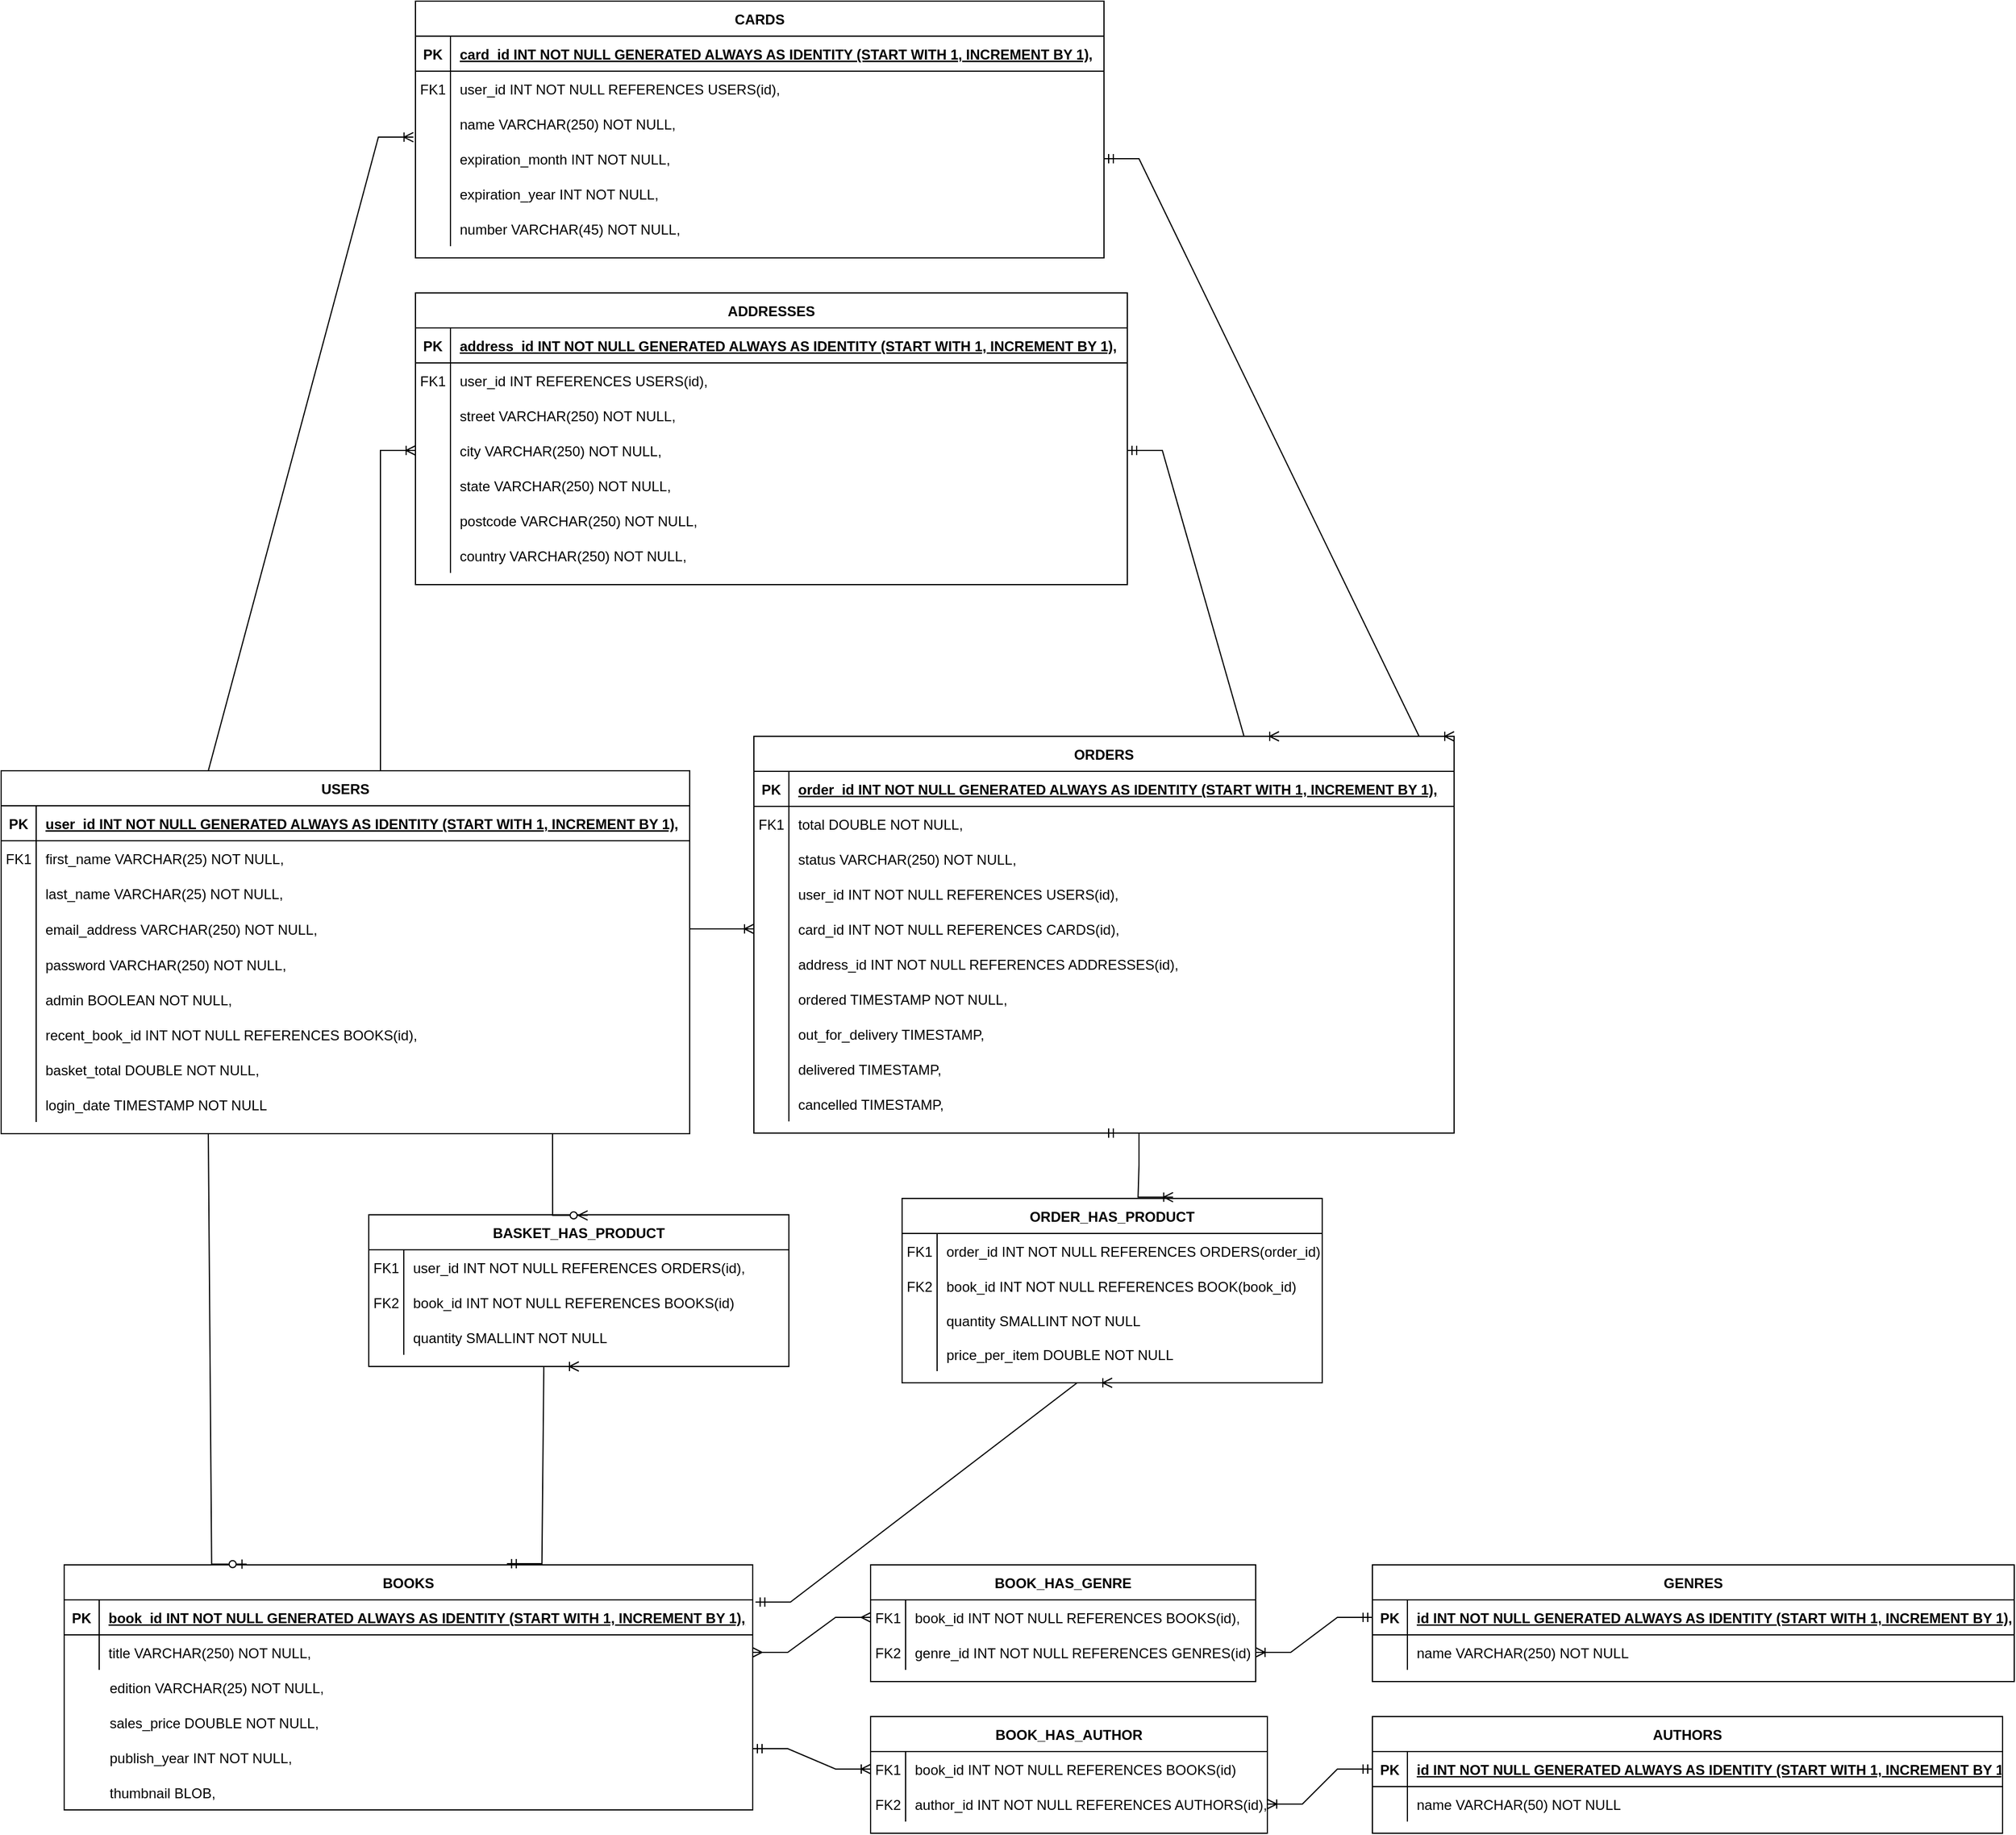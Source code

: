 <mxfile version="21.2.1" type="device">
  <diagram id="R2lEEEUBdFMjLlhIrx00" name="Page-1">
    <mxGraphModel dx="2363" dy="1397" grid="1" gridSize="10" guides="1" tooltips="1" connect="1" arrows="1" fold="1" page="1" pageScale="1" pageWidth="850" pageHeight="1100" math="0" shadow="0" extFonts="Permanent Marker^https://fonts.googleapis.com/css?family=Permanent+Marker">
      <root>
        <mxCell id="0" />
        <mxCell id="1" parent="0" />
        <mxCell id="C-vyLk0tnHw3VtMMgP7b-2" value="USERS" style="shape=table;startSize=30;container=1;collapsible=1;childLayout=tableLayout;fixedRows=1;rowLines=0;fontStyle=1;align=center;resizeLast=1;" parent="1" vertex="1">
          <mxGeometry x="30" y="699.5" width="590" height="311" as="geometry" />
        </mxCell>
        <mxCell id="C-vyLk0tnHw3VtMMgP7b-3" value="" style="shape=partialRectangle;collapsible=0;dropTarget=0;pointerEvents=0;fillColor=none;points=[[0,0.5],[1,0.5]];portConstraint=eastwest;top=0;left=0;right=0;bottom=1;" parent="C-vyLk0tnHw3VtMMgP7b-2" vertex="1">
          <mxGeometry y="30" width="590" height="30" as="geometry" />
        </mxCell>
        <mxCell id="C-vyLk0tnHw3VtMMgP7b-4" value="PK" style="shape=partialRectangle;overflow=hidden;connectable=0;fillColor=none;top=0;left=0;bottom=0;right=0;fontStyle=1;" parent="C-vyLk0tnHw3VtMMgP7b-3" vertex="1">
          <mxGeometry width="30" height="30" as="geometry">
            <mxRectangle width="30" height="30" as="alternateBounds" />
          </mxGeometry>
        </mxCell>
        <mxCell id="C-vyLk0tnHw3VtMMgP7b-5" value="user_id INT NOT NULL GENERATED ALWAYS AS IDENTITY (START WITH 1, INCREMENT BY 1), " style="shape=partialRectangle;overflow=hidden;connectable=0;fillColor=none;top=0;left=0;bottom=0;right=0;align=left;spacingLeft=6;fontStyle=5;" parent="C-vyLk0tnHw3VtMMgP7b-3" vertex="1">
          <mxGeometry x="30" width="560" height="30" as="geometry">
            <mxRectangle width="560" height="30" as="alternateBounds" />
          </mxGeometry>
        </mxCell>
        <mxCell id="C-vyLk0tnHw3VtMMgP7b-6" value="" style="shape=partialRectangle;collapsible=0;dropTarget=0;pointerEvents=0;fillColor=none;points=[[0,0.5],[1,0.5]];portConstraint=eastwest;top=0;left=0;right=0;bottom=0;" parent="C-vyLk0tnHw3VtMMgP7b-2" vertex="1">
          <mxGeometry y="60" width="590" height="30" as="geometry" />
        </mxCell>
        <mxCell id="C-vyLk0tnHw3VtMMgP7b-7" value="FK1" style="shape=partialRectangle;overflow=hidden;connectable=0;fillColor=none;top=0;left=0;bottom=0;right=0;" parent="C-vyLk0tnHw3VtMMgP7b-6" vertex="1">
          <mxGeometry width="30" height="30" as="geometry">
            <mxRectangle width="30" height="30" as="alternateBounds" />
          </mxGeometry>
        </mxCell>
        <mxCell id="C-vyLk0tnHw3VtMMgP7b-8" value="first_name VARCHAR(25) NOT NULL," style="shape=partialRectangle;overflow=hidden;connectable=0;fillColor=none;top=0;left=0;bottom=0;right=0;align=left;spacingLeft=6;" parent="C-vyLk0tnHw3VtMMgP7b-6" vertex="1">
          <mxGeometry x="30" width="560" height="30" as="geometry">
            <mxRectangle width="560" height="30" as="alternateBounds" />
          </mxGeometry>
        </mxCell>
        <mxCell id="C-vyLk0tnHw3VtMMgP7b-9" value="" style="shape=partialRectangle;collapsible=0;dropTarget=0;pointerEvents=0;fillColor=none;points=[[0,0.5],[1,0.5]];portConstraint=eastwest;top=0;left=0;right=0;bottom=0;" parent="C-vyLk0tnHw3VtMMgP7b-2" vertex="1">
          <mxGeometry y="90" width="590" height="30" as="geometry" />
        </mxCell>
        <mxCell id="C-vyLk0tnHw3VtMMgP7b-10" value="" style="shape=partialRectangle;overflow=hidden;connectable=0;fillColor=none;top=0;left=0;bottom=0;right=0;" parent="C-vyLk0tnHw3VtMMgP7b-9" vertex="1">
          <mxGeometry width="30" height="30" as="geometry">
            <mxRectangle width="30" height="30" as="alternateBounds" />
          </mxGeometry>
        </mxCell>
        <mxCell id="C-vyLk0tnHw3VtMMgP7b-11" value="last_name VARCHAR(25) NOT NULL," style="shape=partialRectangle;overflow=hidden;connectable=0;fillColor=none;top=0;left=0;bottom=0;right=0;align=left;spacingLeft=6;" parent="C-vyLk0tnHw3VtMMgP7b-9" vertex="1">
          <mxGeometry x="30" width="560" height="30" as="geometry">
            <mxRectangle width="560" height="30" as="alternateBounds" />
          </mxGeometry>
        </mxCell>
        <mxCell id="K4VyJsf5_Tr9AWNzBYGl-149" style="shape=partialRectangle;collapsible=0;dropTarget=0;pointerEvents=0;fillColor=none;points=[[0,0.5],[1,0.5]];portConstraint=eastwest;top=0;left=0;right=0;bottom=0;" parent="C-vyLk0tnHw3VtMMgP7b-2" vertex="1">
          <mxGeometry y="120" width="590" height="31" as="geometry" />
        </mxCell>
        <mxCell id="K4VyJsf5_Tr9AWNzBYGl-150" style="shape=partialRectangle;overflow=hidden;connectable=0;fillColor=none;top=0;left=0;bottom=0;right=0;" parent="K4VyJsf5_Tr9AWNzBYGl-149" vertex="1">
          <mxGeometry width="30" height="31" as="geometry">
            <mxRectangle width="30" height="31" as="alternateBounds" />
          </mxGeometry>
        </mxCell>
        <mxCell id="K4VyJsf5_Tr9AWNzBYGl-151" value="email_address VARCHAR(250) NOT NULL," style="shape=partialRectangle;overflow=hidden;connectable=0;fillColor=none;top=0;left=0;bottom=0;right=0;align=left;spacingLeft=6;" parent="K4VyJsf5_Tr9AWNzBYGl-149" vertex="1">
          <mxGeometry x="30" width="560" height="31" as="geometry">
            <mxRectangle width="560" height="31" as="alternateBounds" />
          </mxGeometry>
        </mxCell>
        <mxCell id="K4VyJsf5_Tr9AWNzBYGl-152" style="shape=partialRectangle;collapsible=0;dropTarget=0;pointerEvents=0;fillColor=none;points=[[0,0.5],[1,0.5]];portConstraint=eastwest;top=0;left=0;right=0;bottom=0;" parent="C-vyLk0tnHw3VtMMgP7b-2" vertex="1">
          <mxGeometry y="151" width="590" height="30" as="geometry" />
        </mxCell>
        <mxCell id="K4VyJsf5_Tr9AWNzBYGl-153" style="shape=partialRectangle;overflow=hidden;connectable=0;fillColor=none;top=0;left=0;bottom=0;right=0;" parent="K4VyJsf5_Tr9AWNzBYGl-152" vertex="1">
          <mxGeometry width="30" height="30" as="geometry">
            <mxRectangle width="30" height="30" as="alternateBounds" />
          </mxGeometry>
        </mxCell>
        <mxCell id="K4VyJsf5_Tr9AWNzBYGl-154" value="password VARCHAR(250) NOT NULL," style="shape=partialRectangle;overflow=hidden;connectable=0;fillColor=none;top=0;left=0;bottom=0;right=0;align=left;spacingLeft=6;" parent="K4VyJsf5_Tr9AWNzBYGl-152" vertex="1">
          <mxGeometry x="30" width="560" height="30" as="geometry">
            <mxRectangle width="560" height="30" as="alternateBounds" />
          </mxGeometry>
        </mxCell>
        <mxCell id="I754h9vJWgT4fxiDuq0E-7" style="shape=partialRectangle;collapsible=0;dropTarget=0;pointerEvents=0;fillColor=none;points=[[0,0.5],[1,0.5]];portConstraint=eastwest;top=0;left=0;right=0;bottom=0;" vertex="1" parent="C-vyLk0tnHw3VtMMgP7b-2">
          <mxGeometry y="181" width="590" height="30" as="geometry" />
        </mxCell>
        <mxCell id="I754h9vJWgT4fxiDuq0E-8" style="shape=partialRectangle;overflow=hidden;connectable=0;fillColor=none;top=0;left=0;bottom=0;right=0;" vertex="1" parent="I754h9vJWgT4fxiDuq0E-7">
          <mxGeometry width="30" height="30" as="geometry">
            <mxRectangle width="30" height="30" as="alternateBounds" />
          </mxGeometry>
        </mxCell>
        <mxCell id="I754h9vJWgT4fxiDuq0E-9" value="admin BOOLEAN NOT NULL," style="shape=partialRectangle;overflow=hidden;connectable=0;fillColor=none;top=0;left=0;bottom=0;right=0;align=left;spacingLeft=6;" vertex="1" parent="I754h9vJWgT4fxiDuq0E-7">
          <mxGeometry x="30" width="560" height="30" as="geometry">
            <mxRectangle width="560" height="30" as="alternateBounds" />
          </mxGeometry>
        </mxCell>
        <mxCell id="K4VyJsf5_Tr9AWNzBYGl-155" style="shape=partialRectangle;collapsible=0;dropTarget=0;pointerEvents=0;fillColor=none;points=[[0,0.5],[1,0.5]];portConstraint=eastwest;top=0;left=0;right=0;bottom=0;" parent="C-vyLk0tnHw3VtMMgP7b-2" vertex="1">
          <mxGeometry y="211" width="590" height="30" as="geometry" />
        </mxCell>
        <mxCell id="K4VyJsf5_Tr9AWNzBYGl-156" style="shape=partialRectangle;overflow=hidden;connectable=0;fillColor=none;top=0;left=0;bottom=0;right=0;" parent="K4VyJsf5_Tr9AWNzBYGl-155" vertex="1">
          <mxGeometry width="30" height="30" as="geometry">
            <mxRectangle width="30" height="30" as="alternateBounds" />
          </mxGeometry>
        </mxCell>
        <mxCell id="K4VyJsf5_Tr9AWNzBYGl-157" value="recent_book_id INT NOT NULL REFERENCES BOOKS(id)," style="shape=partialRectangle;overflow=hidden;connectable=0;fillColor=none;top=0;left=0;bottom=0;right=0;align=left;spacingLeft=6;" parent="K4VyJsf5_Tr9AWNzBYGl-155" vertex="1">
          <mxGeometry x="30" width="560" height="30" as="geometry">
            <mxRectangle width="560" height="30" as="alternateBounds" />
          </mxGeometry>
        </mxCell>
        <mxCell id="K4VyJsf5_Tr9AWNzBYGl-355" style="shape=partialRectangle;collapsible=0;dropTarget=0;pointerEvents=0;fillColor=none;points=[[0,0.5],[1,0.5]];portConstraint=eastwest;top=0;left=0;right=0;bottom=0;" parent="C-vyLk0tnHw3VtMMgP7b-2" vertex="1">
          <mxGeometry y="241" width="590" height="30" as="geometry" />
        </mxCell>
        <mxCell id="K4VyJsf5_Tr9AWNzBYGl-356" style="shape=partialRectangle;overflow=hidden;connectable=0;fillColor=none;top=0;left=0;bottom=0;right=0;" parent="K4VyJsf5_Tr9AWNzBYGl-355" vertex="1">
          <mxGeometry width="30" height="30" as="geometry">
            <mxRectangle width="30" height="30" as="alternateBounds" />
          </mxGeometry>
        </mxCell>
        <mxCell id="K4VyJsf5_Tr9AWNzBYGl-357" value="basket_total DOUBLE NOT NULL," style="shape=partialRectangle;overflow=hidden;connectable=0;fillColor=none;top=0;left=0;bottom=0;right=0;align=left;spacingLeft=6;" parent="K4VyJsf5_Tr9AWNzBYGl-355" vertex="1">
          <mxGeometry x="30" width="560" height="30" as="geometry">
            <mxRectangle width="560" height="30" as="alternateBounds" />
          </mxGeometry>
        </mxCell>
        <mxCell id="I754h9vJWgT4fxiDuq0E-4" style="shape=partialRectangle;collapsible=0;dropTarget=0;pointerEvents=0;fillColor=none;points=[[0,0.5],[1,0.5]];portConstraint=eastwest;top=0;left=0;right=0;bottom=0;" vertex="1" parent="C-vyLk0tnHw3VtMMgP7b-2">
          <mxGeometry y="271" width="590" height="30" as="geometry" />
        </mxCell>
        <mxCell id="I754h9vJWgT4fxiDuq0E-5" style="shape=partialRectangle;overflow=hidden;connectable=0;fillColor=none;top=0;left=0;bottom=0;right=0;" vertex="1" parent="I754h9vJWgT4fxiDuq0E-4">
          <mxGeometry width="30" height="30" as="geometry">
            <mxRectangle width="30" height="30" as="alternateBounds" />
          </mxGeometry>
        </mxCell>
        <mxCell id="I754h9vJWgT4fxiDuq0E-6" value="login_date TIMESTAMP NOT NULL" style="shape=partialRectangle;overflow=hidden;connectable=0;fillColor=none;top=0;left=0;bottom=0;right=0;align=left;spacingLeft=6;" vertex="1" parent="I754h9vJWgT4fxiDuq0E-4">
          <mxGeometry x="30" width="560" height="30" as="geometry">
            <mxRectangle width="560" height="30" as="alternateBounds" />
          </mxGeometry>
        </mxCell>
        <mxCell id="C-vyLk0tnHw3VtMMgP7b-13" value="CARDS" style="shape=table;startSize=30;container=1;collapsible=1;childLayout=tableLayout;fixedRows=1;rowLines=0;fontStyle=1;align=center;resizeLast=1;" parent="1" vertex="1">
          <mxGeometry x="385" y="40" width="590" height="220" as="geometry" />
        </mxCell>
        <mxCell id="C-vyLk0tnHw3VtMMgP7b-14" value="" style="shape=partialRectangle;collapsible=0;dropTarget=0;pointerEvents=0;fillColor=none;points=[[0,0.5],[1,0.5]];portConstraint=eastwest;top=0;left=0;right=0;bottom=1;" parent="C-vyLk0tnHw3VtMMgP7b-13" vertex="1">
          <mxGeometry y="30" width="590" height="30" as="geometry" />
        </mxCell>
        <mxCell id="C-vyLk0tnHw3VtMMgP7b-15" value="PK" style="shape=partialRectangle;overflow=hidden;connectable=0;fillColor=none;top=0;left=0;bottom=0;right=0;fontStyle=1;" parent="C-vyLk0tnHw3VtMMgP7b-14" vertex="1">
          <mxGeometry width="30" height="30" as="geometry">
            <mxRectangle width="30" height="30" as="alternateBounds" />
          </mxGeometry>
        </mxCell>
        <mxCell id="C-vyLk0tnHw3VtMMgP7b-16" value="card_id INT NOT NULL GENERATED ALWAYS AS IDENTITY (START WITH 1, INCREMENT BY 1), " style="shape=partialRectangle;overflow=hidden;connectable=0;fillColor=none;top=0;left=0;bottom=0;right=0;align=left;spacingLeft=6;fontStyle=5;" parent="C-vyLk0tnHw3VtMMgP7b-14" vertex="1">
          <mxGeometry x="30" width="560" height="30" as="geometry">
            <mxRectangle width="560" height="30" as="alternateBounds" />
          </mxGeometry>
        </mxCell>
        <mxCell id="C-vyLk0tnHw3VtMMgP7b-17" value="" style="shape=partialRectangle;collapsible=0;dropTarget=0;pointerEvents=0;fillColor=none;points=[[0,0.5],[1,0.5]];portConstraint=eastwest;top=0;left=0;right=0;bottom=0;" parent="C-vyLk0tnHw3VtMMgP7b-13" vertex="1">
          <mxGeometry y="60" width="590" height="30" as="geometry" />
        </mxCell>
        <mxCell id="C-vyLk0tnHw3VtMMgP7b-18" value="FK1" style="shape=partialRectangle;overflow=hidden;connectable=0;fillColor=none;top=0;left=0;bottom=0;right=0;" parent="C-vyLk0tnHw3VtMMgP7b-17" vertex="1">
          <mxGeometry width="30" height="30" as="geometry">
            <mxRectangle width="30" height="30" as="alternateBounds" />
          </mxGeometry>
        </mxCell>
        <mxCell id="C-vyLk0tnHw3VtMMgP7b-19" value="user_id INT NOT NULL REFERENCES USERS(id)," style="shape=partialRectangle;overflow=hidden;connectable=0;fillColor=none;top=0;left=0;bottom=0;right=0;align=left;spacingLeft=6;" parent="C-vyLk0tnHw3VtMMgP7b-17" vertex="1">
          <mxGeometry x="30" width="560" height="30" as="geometry">
            <mxRectangle width="560" height="30" as="alternateBounds" />
          </mxGeometry>
        </mxCell>
        <mxCell id="C-vyLk0tnHw3VtMMgP7b-20" value="" style="shape=partialRectangle;collapsible=0;dropTarget=0;pointerEvents=0;fillColor=none;points=[[0,0.5],[1,0.5]];portConstraint=eastwest;top=0;left=0;right=0;bottom=0;" parent="C-vyLk0tnHw3VtMMgP7b-13" vertex="1">
          <mxGeometry y="90" width="590" height="30" as="geometry" />
        </mxCell>
        <mxCell id="C-vyLk0tnHw3VtMMgP7b-21" value="" style="shape=partialRectangle;overflow=hidden;connectable=0;fillColor=none;top=0;left=0;bottom=0;right=0;" parent="C-vyLk0tnHw3VtMMgP7b-20" vertex="1">
          <mxGeometry width="30" height="30" as="geometry">
            <mxRectangle width="30" height="30" as="alternateBounds" />
          </mxGeometry>
        </mxCell>
        <mxCell id="C-vyLk0tnHw3VtMMgP7b-22" value="name VARCHAR(250) NOT NULL," style="shape=partialRectangle;overflow=hidden;connectable=0;fillColor=none;top=0;left=0;bottom=0;right=0;align=left;spacingLeft=6;" parent="C-vyLk0tnHw3VtMMgP7b-20" vertex="1">
          <mxGeometry x="30" width="560" height="30" as="geometry">
            <mxRectangle width="560" height="30" as="alternateBounds" />
          </mxGeometry>
        </mxCell>
        <mxCell id="K4VyJsf5_Tr9AWNzBYGl-167" style="shape=partialRectangle;collapsible=0;dropTarget=0;pointerEvents=0;fillColor=none;points=[[0,0.5],[1,0.5]];portConstraint=eastwest;top=0;left=0;right=0;bottom=0;" parent="C-vyLk0tnHw3VtMMgP7b-13" vertex="1">
          <mxGeometry y="120" width="590" height="30" as="geometry" />
        </mxCell>
        <mxCell id="K4VyJsf5_Tr9AWNzBYGl-168" style="shape=partialRectangle;overflow=hidden;connectable=0;fillColor=none;top=0;left=0;bottom=0;right=0;" parent="K4VyJsf5_Tr9AWNzBYGl-167" vertex="1">
          <mxGeometry width="30" height="30" as="geometry">
            <mxRectangle width="30" height="30" as="alternateBounds" />
          </mxGeometry>
        </mxCell>
        <mxCell id="K4VyJsf5_Tr9AWNzBYGl-169" value="expiration_month INT NOT NULL," style="shape=partialRectangle;overflow=hidden;connectable=0;fillColor=none;top=0;left=0;bottom=0;right=0;align=left;spacingLeft=6;" parent="K4VyJsf5_Tr9AWNzBYGl-167" vertex="1">
          <mxGeometry x="30" width="560" height="30" as="geometry">
            <mxRectangle width="560" height="30" as="alternateBounds" />
          </mxGeometry>
        </mxCell>
        <mxCell id="K4VyJsf5_Tr9AWNzBYGl-164" style="shape=partialRectangle;collapsible=0;dropTarget=0;pointerEvents=0;fillColor=none;points=[[0,0.5],[1,0.5]];portConstraint=eastwest;top=0;left=0;right=0;bottom=0;" parent="C-vyLk0tnHw3VtMMgP7b-13" vertex="1">
          <mxGeometry y="150" width="590" height="30" as="geometry" />
        </mxCell>
        <mxCell id="K4VyJsf5_Tr9AWNzBYGl-165" style="shape=partialRectangle;overflow=hidden;connectable=0;fillColor=none;top=0;left=0;bottom=0;right=0;" parent="K4VyJsf5_Tr9AWNzBYGl-164" vertex="1">
          <mxGeometry width="30" height="30" as="geometry">
            <mxRectangle width="30" height="30" as="alternateBounds" />
          </mxGeometry>
        </mxCell>
        <mxCell id="K4VyJsf5_Tr9AWNzBYGl-166" value="expiration_year INT NOT NULL," style="shape=partialRectangle;overflow=hidden;connectable=0;fillColor=none;top=0;left=0;bottom=0;right=0;align=left;spacingLeft=6;" parent="K4VyJsf5_Tr9AWNzBYGl-164" vertex="1">
          <mxGeometry x="30" width="560" height="30" as="geometry">
            <mxRectangle width="560" height="30" as="alternateBounds" />
          </mxGeometry>
        </mxCell>
        <mxCell id="K4VyJsf5_Tr9AWNzBYGl-161" style="shape=partialRectangle;collapsible=0;dropTarget=0;pointerEvents=0;fillColor=none;points=[[0,0.5],[1,0.5]];portConstraint=eastwest;top=0;left=0;right=0;bottom=0;" parent="C-vyLk0tnHw3VtMMgP7b-13" vertex="1">
          <mxGeometry y="180" width="590" height="30" as="geometry" />
        </mxCell>
        <mxCell id="K4VyJsf5_Tr9AWNzBYGl-162" style="shape=partialRectangle;overflow=hidden;connectable=0;fillColor=none;top=0;left=0;bottom=0;right=0;" parent="K4VyJsf5_Tr9AWNzBYGl-161" vertex="1">
          <mxGeometry width="30" height="30" as="geometry">
            <mxRectangle width="30" height="30" as="alternateBounds" />
          </mxGeometry>
        </mxCell>
        <mxCell id="K4VyJsf5_Tr9AWNzBYGl-163" value="number VARCHAR(45) NOT NULL," style="shape=partialRectangle;overflow=hidden;connectable=0;fillColor=none;top=0;left=0;bottom=0;right=0;align=left;spacingLeft=6;" parent="K4VyJsf5_Tr9AWNzBYGl-161" vertex="1">
          <mxGeometry x="30" width="560" height="30" as="geometry">
            <mxRectangle width="560" height="30" as="alternateBounds" />
          </mxGeometry>
        </mxCell>
        <mxCell id="C-vyLk0tnHw3VtMMgP7b-23" value="BOOKS" style="shape=table;startSize=30;container=1;collapsible=1;childLayout=tableLayout;fixedRows=1;rowLines=0;fontStyle=1;align=center;resizeLast=1;" parent="1" vertex="1">
          <mxGeometry x="84" y="1380" width="590" height="210" as="geometry" />
        </mxCell>
        <mxCell id="C-vyLk0tnHw3VtMMgP7b-24" value="" style="shape=partialRectangle;collapsible=0;dropTarget=0;pointerEvents=0;fillColor=none;points=[[0,0.5],[1,0.5]];portConstraint=eastwest;top=0;left=0;right=0;bottom=1;" parent="C-vyLk0tnHw3VtMMgP7b-23" vertex="1">
          <mxGeometry y="30" width="590" height="30" as="geometry" />
        </mxCell>
        <mxCell id="C-vyLk0tnHw3VtMMgP7b-25" value="PK" style="shape=partialRectangle;overflow=hidden;connectable=0;fillColor=none;top=0;left=0;bottom=0;right=0;fontStyle=1;" parent="C-vyLk0tnHw3VtMMgP7b-24" vertex="1">
          <mxGeometry width="30" height="30" as="geometry">
            <mxRectangle width="30" height="30" as="alternateBounds" />
          </mxGeometry>
        </mxCell>
        <mxCell id="C-vyLk0tnHw3VtMMgP7b-26" value="book_id INT NOT NULL GENERATED ALWAYS AS IDENTITY (START WITH 1, INCREMENT BY 1), " style="shape=partialRectangle;overflow=hidden;connectable=0;fillColor=none;top=0;left=0;bottom=0;right=0;align=left;spacingLeft=6;fontStyle=5;" parent="C-vyLk0tnHw3VtMMgP7b-24" vertex="1">
          <mxGeometry x="30" width="560" height="30" as="geometry">
            <mxRectangle width="560" height="30" as="alternateBounds" />
          </mxGeometry>
        </mxCell>
        <mxCell id="C-vyLk0tnHw3VtMMgP7b-27" value="" style="shape=partialRectangle;collapsible=0;dropTarget=0;pointerEvents=0;fillColor=none;points=[[0,0.5],[1,0.5]];portConstraint=eastwest;top=0;left=0;right=0;bottom=0;" parent="C-vyLk0tnHw3VtMMgP7b-23" vertex="1">
          <mxGeometry y="60" width="590" height="30" as="geometry" />
        </mxCell>
        <mxCell id="C-vyLk0tnHw3VtMMgP7b-28" value="" style="shape=partialRectangle;overflow=hidden;connectable=0;fillColor=none;top=0;left=0;bottom=0;right=0;" parent="C-vyLk0tnHw3VtMMgP7b-27" vertex="1">
          <mxGeometry width="30" height="30" as="geometry">
            <mxRectangle width="30" height="30" as="alternateBounds" />
          </mxGeometry>
        </mxCell>
        <mxCell id="C-vyLk0tnHw3VtMMgP7b-29" value="title VARCHAR(250) NOT NULL," style="shape=partialRectangle;overflow=hidden;connectable=0;fillColor=none;top=0;left=0;bottom=0;right=0;align=left;spacingLeft=6;" parent="C-vyLk0tnHw3VtMMgP7b-27" vertex="1">
          <mxGeometry x="30" width="560" height="30" as="geometry">
            <mxRectangle width="560" height="30" as="alternateBounds" />
          </mxGeometry>
        </mxCell>
        <mxCell id="K4VyJsf5_Tr9AWNzBYGl-1" value="ADDRESSES" style="shape=table;startSize=30;container=1;collapsible=1;childLayout=tableLayout;fixedRows=1;rowLines=0;fontStyle=1;align=center;resizeLast=1;" parent="1" vertex="1">
          <mxGeometry x="385" y="290" width="610" height="250" as="geometry" />
        </mxCell>
        <mxCell id="K4VyJsf5_Tr9AWNzBYGl-2" value="" style="shape=partialRectangle;collapsible=0;dropTarget=0;pointerEvents=0;fillColor=none;points=[[0,0.5],[1,0.5]];portConstraint=eastwest;top=0;left=0;right=0;bottom=1;" parent="K4VyJsf5_Tr9AWNzBYGl-1" vertex="1">
          <mxGeometry y="30" width="610" height="30" as="geometry" />
        </mxCell>
        <mxCell id="K4VyJsf5_Tr9AWNzBYGl-3" value="PK" style="shape=partialRectangle;overflow=hidden;connectable=0;fillColor=none;top=0;left=0;bottom=0;right=0;fontStyle=1;" parent="K4VyJsf5_Tr9AWNzBYGl-2" vertex="1">
          <mxGeometry width="30" height="30" as="geometry">
            <mxRectangle width="30" height="30" as="alternateBounds" />
          </mxGeometry>
        </mxCell>
        <mxCell id="K4VyJsf5_Tr9AWNzBYGl-4" value="address_id INT NOT NULL GENERATED ALWAYS AS IDENTITY (START WITH 1, INCREMENT BY 1), " style="shape=partialRectangle;overflow=hidden;connectable=0;fillColor=none;top=0;left=0;bottom=0;right=0;align=left;spacingLeft=6;fontStyle=5;" parent="K4VyJsf5_Tr9AWNzBYGl-2" vertex="1">
          <mxGeometry x="30" width="580" height="30" as="geometry">
            <mxRectangle width="580" height="30" as="alternateBounds" />
          </mxGeometry>
        </mxCell>
        <mxCell id="K4VyJsf5_Tr9AWNzBYGl-5" value="" style="shape=partialRectangle;collapsible=0;dropTarget=0;pointerEvents=0;fillColor=none;points=[[0,0.5],[1,0.5]];portConstraint=eastwest;top=0;left=0;right=0;bottom=0;" parent="K4VyJsf5_Tr9AWNzBYGl-1" vertex="1">
          <mxGeometry y="60" width="610" height="30" as="geometry" />
        </mxCell>
        <mxCell id="K4VyJsf5_Tr9AWNzBYGl-6" value="FK1" style="shape=partialRectangle;overflow=hidden;connectable=0;fillColor=none;top=0;left=0;bottom=0;right=0;" parent="K4VyJsf5_Tr9AWNzBYGl-5" vertex="1">
          <mxGeometry width="30" height="30" as="geometry">
            <mxRectangle width="30" height="30" as="alternateBounds" />
          </mxGeometry>
        </mxCell>
        <mxCell id="K4VyJsf5_Tr9AWNzBYGl-7" value="user_id INT REFERENCES USERS(id)," style="shape=partialRectangle;overflow=hidden;connectable=0;fillColor=none;top=0;left=0;bottom=0;right=0;align=left;spacingLeft=6;" parent="K4VyJsf5_Tr9AWNzBYGl-5" vertex="1">
          <mxGeometry x="30" width="580" height="30" as="geometry">
            <mxRectangle width="580" height="30" as="alternateBounds" />
          </mxGeometry>
        </mxCell>
        <mxCell id="K4VyJsf5_Tr9AWNzBYGl-8" value="" style="shape=partialRectangle;collapsible=0;dropTarget=0;pointerEvents=0;fillColor=none;points=[[0,0.5],[1,0.5]];portConstraint=eastwest;top=0;left=0;right=0;bottom=0;" parent="K4VyJsf5_Tr9AWNzBYGl-1" vertex="1">
          <mxGeometry y="90" width="610" height="30" as="geometry" />
        </mxCell>
        <mxCell id="K4VyJsf5_Tr9AWNzBYGl-9" value="" style="shape=partialRectangle;overflow=hidden;connectable=0;fillColor=none;top=0;left=0;bottom=0;right=0;" parent="K4VyJsf5_Tr9AWNzBYGl-8" vertex="1">
          <mxGeometry width="30" height="30" as="geometry">
            <mxRectangle width="30" height="30" as="alternateBounds" />
          </mxGeometry>
        </mxCell>
        <mxCell id="K4VyJsf5_Tr9AWNzBYGl-10" value="street VARCHAR(250) NOT NULL," style="shape=partialRectangle;overflow=hidden;connectable=0;fillColor=none;top=0;left=0;bottom=0;right=0;align=left;spacingLeft=6;" parent="K4VyJsf5_Tr9AWNzBYGl-8" vertex="1">
          <mxGeometry x="30" width="580" height="30" as="geometry">
            <mxRectangle width="580" height="30" as="alternateBounds" />
          </mxGeometry>
        </mxCell>
        <mxCell id="K4VyJsf5_Tr9AWNzBYGl-181" style="shape=partialRectangle;collapsible=0;dropTarget=0;pointerEvents=0;fillColor=none;points=[[0,0.5],[1,0.5]];portConstraint=eastwest;top=0;left=0;right=0;bottom=0;" parent="K4VyJsf5_Tr9AWNzBYGl-1" vertex="1">
          <mxGeometry y="120" width="610" height="30" as="geometry" />
        </mxCell>
        <mxCell id="K4VyJsf5_Tr9AWNzBYGl-182" style="shape=partialRectangle;overflow=hidden;connectable=0;fillColor=none;top=0;left=0;bottom=0;right=0;" parent="K4VyJsf5_Tr9AWNzBYGl-181" vertex="1">
          <mxGeometry width="30" height="30" as="geometry">
            <mxRectangle width="30" height="30" as="alternateBounds" />
          </mxGeometry>
        </mxCell>
        <mxCell id="K4VyJsf5_Tr9AWNzBYGl-183" value="city VARCHAR(250) NOT NULL," style="shape=partialRectangle;overflow=hidden;connectable=0;fillColor=none;top=0;left=0;bottom=0;right=0;align=left;spacingLeft=6;" parent="K4VyJsf5_Tr9AWNzBYGl-181" vertex="1">
          <mxGeometry x="30" width="580" height="30" as="geometry">
            <mxRectangle width="580" height="30" as="alternateBounds" />
          </mxGeometry>
        </mxCell>
        <mxCell id="K4VyJsf5_Tr9AWNzBYGl-178" style="shape=partialRectangle;collapsible=0;dropTarget=0;pointerEvents=0;fillColor=none;points=[[0,0.5],[1,0.5]];portConstraint=eastwest;top=0;left=0;right=0;bottom=0;" parent="K4VyJsf5_Tr9AWNzBYGl-1" vertex="1">
          <mxGeometry y="150" width="610" height="30" as="geometry" />
        </mxCell>
        <mxCell id="K4VyJsf5_Tr9AWNzBYGl-179" style="shape=partialRectangle;overflow=hidden;connectable=0;fillColor=none;top=0;left=0;bottom=0;right=0;" parent="K4VyJsf5_Tr9AWNzBYGl-178" vertex="1">
          <mxGeometry width="30" height="30" as="geometry">
            <mxRectangle width="30" height="30" as="alternateBounds" />
          </mxGeometry>
        </mxCell>
        <mxCell id="K4VyJsf5_Tr9AWNzBYGl-180" value="state VARCHAR(250) NOT NULL," style="shape=partialRectangle;overflow=hidden;connectable=0;fillColor=none;top=0;left=0;bottom=0;right=0;align=left;spacingLeft=6;" parent="K4VyJsf5_Tr9AWNzBYGl-178" vertex="1">
          <mxGeometry x="30" width="580" height="30" as="geometry">
            <mxRectangle width="580" height="30" as="alternateBounds" />
          </mxGeometry>
        </mxCell>
        <mxCell id="K4VyJsf5_Tr9AWNzBYGl-175" style="shape=partialRectangle;collapsible=0;dropTarget=0;pointerEvents=0;fillColor=none;points=[[0,0.5],[1,0.5]];portConstraint=eastwest;top=0;left=0;right=0;bottom=0;" parent="K4VyJsf5_Tr9AWNzBYGl-1" vertex="1">
          <mxGeometry y="180" width="610" height="30" as="geometry" />
        </mxCell>
        <mxCell id="K4VyJsf5_Tr9AWNzBYGl-176" style="shape=partialRectangle;overflow=hidden;connectable=0;fillColor=none;top=0;left=0;bottom=0;right=0;" parent="K4VyJsf5_Tr9AWNzBYGl-175" vertex="1">
          <mxGeometry width="30" height="30" as="geometry">
            <mxRectangle width="30" height="30" as="alternateBounds" />
          </mxGeometry>
        </mxCell>
        <mxCell id="K4VyJsf5_Tr9AWNzBYGl-177" value="postcode VARCHAR(250) NOT NULL," style="shape=partialRectangle;overflow=hidden;connectable=0;fillColor=none;top=0;left=0;bottom=0;right=0;align=left;spacingLeft=6;" parent="K4VyJsf5_Tr9AWNzBYGl-175" vertex="1">
          <mxGeometry x="30" width="580" height="30" as="geometry">
            <mxRectangle width="580" height="30" as="alternateBounds" />
          </mxGeometry>
        </mxCell>
        <mxCell id="K4VyJsf5_Tr9AWNzBYGl-172" style="shape=partialRectangle;collapsible=0;dropTarget=0;pointerEvents=0;fillColor=none;points=[[0,0.5],[1,0.5]];portConstraint=eastwest;top=0;left=0;right=0;bottom=0;" parent="K4VyJsf5_Tr9AWNzBYGl-1" vertex="1">
          <mxGeometry y="210" width="610" height="30" as="geometry" />
        </mxCell>
        <mxCell id="K4VyJsf5_Tr9AWNzBYGl-173" style="shape=partialRectangle;overflow=hidden;connectable=0;fillColor=none;top=0;left=0;bottom=0;right=0;" parent="K4VyJsf5_Tr9AWNzBYGl-172" vertex="1">
          <mxGeometry width="30" height="30" as="geometry">
            <mxRectangle width="30" height="30" as="alternateBounds" />
          </mxGeometry>
        </mxCell>
        <mxCell id="K4VyJsf5_Tr9AWNzBYGl-174" value="country VARCHAR(250) NOT NULL," style="shape=partialRectangle;overflow=hidden;connectable=0;fillColor=none;top=0;left=0;bottom=0;right=0;align=left;spacingLeft=6;" parent="K4VyJsf5_Tr9AWNzBYGl-172" vertex="1">
          <mxGeometry x="30" width="580" height="30" as="geometry">
            <mxRectangle width="580" height="30" as="alternateBounds" />
          </mxGeometry>
        </mxCell>
        <mxCell id="K4VyJsf5_Tr9AWNzBYGl-11" value="ORDERS" style="shape=table;startSize=30;container=1;collapsible=1;childLayout=tableLayout;fixedRows=1;rowLines=0;fontStyle=1;align=center;resizeLast=1;" parent="1" vertex="1">
          <mxGeometry x="675" y="670" width="600" height="340" as="geometry" />
        </mxCell>
        <mxCell id="K4VyJsf5_Tr9AWNzBYGl-12" value="" style="shape=partialRectangle;collapsible=0;dropTarget=0;pointerEvents=0;fillColor=none;points=[[0,0.5],[1,0.5]];portConstraint=eastwest;top=0;left=0;right=0;bottom=1;" parent="K4VyJsf5_Tr9AWNzBYGl-11" vertex="1">
          <mxGeometry y="30" width="600" height="30" as="geometry" />
        </mxCell>
        <mxCell id="K4VyJsf5_Tr9AWNzBYGl-13" value="PK" style="shape=partialRectangle;overflow=hidden;connectable=0;fillColor=none;top=0;left=0;bottom=0;right=0;fontStyle=1;" parent="K4VyJsf5_Tr9AWNzBYGl-12" vertex="1">
          <mxGeometry width="30" height="30" as="geometry">
            <mxRectangle width="30" height="30" as="alternateBounds" />
          </mxGeometry>
        </mxCell>
        <mxCell id="K4VyJsf5_Tr9AWNzBYGl-14" value="order_id INT NOT NULL GENERATED ALWAYS AS IDENTITY (START WITH 1, INCREMENT BY 1), " style="shape=partialRectangle;overflow=hidden;connectable=0;fillColor=none;top=0;left=0;bottom=0;right=0;align=left;spacingLeft=6;fontStyle=5;" parent="K4VyJsf5_Tr9AWNzBYGl-12" vertex="1">
          <mxGeometry x="30" width="570" height="30" as="geometry">
            <mxRectangle width="570" height="30" as="alternateBounds" />
          </mxGeometry>
        </mxCell>
        <mxCell id="K4VyJsf5_Tr9AWNzBYGl-15" value="" style="shape=partialRectangle;collapsible=0;dropTarget=0;pointerEvents=0;fillColor=none;points=[[0,0.5],[1,0.5]];portConstraint=eastwest;top=0;left=0;right=0;bottom=0;" parent="K4VyJsf5_Tr9AWNzBYGl-11" vertex="1">
          <mxGeometry y="60" width="600" height="30" as="geometry" />
        </mxCell>
        <mxCell id="K4VyJsf5_Tr9AWNzBYGl-16" value="FK1" style="shape=partialRectangle;overflow=hidden;connectable=0;fillColor=none;top=0;left=0;bottom=0;right=0;" parent="K4VyJsf5_Tr9AWNzBYGl-15" vertex="1">
          <mxGeometry width="30" height="30" as="geometry">
            <mxRectangle width="30" height="30" as="alternateBounds" />
          </mxGeometry>
        </mxCell>
        <mxCell id="K4VyJsf5_Tr9AWNzBYGl-17" value="total DOUBLE NOT NULL," style="shape=partialRectangle;overflow=hidden;connectable=0;fillColor=none;top=0;left=0;bottom=0;right=0;align=left;spacingLeft=6;" parent="K4VyJsf5_Tr9AWNzBYGl-15" vertex="1">
          <mxGeometry x="30" width="570" height="30" as="geometry">
            <mxRectangle width="570" height="30" as="alternateBounds" />
          </mxGeometry>
        </mxCell>
        <mxCell id="K4VyJsf5_Tr9AWNzBYGl-18" value="" style="shape=partialRectangle;collapsible=0;dropTarget=0;pointerEvents=0;fillColor=none;points=[[0,0.5],[1,0.5]];portConstraint=eastwest;top=0;left=0;right=0;bottom=0;" parent="K4VyJsf5_Tr9AWNzBYGl-11" vertex="1">
          <mxGeometry y="90" width="600" height="30" as="geometry" />
        </mxCell>
        <mxCell id="K4VyJsf5_Tr9AWNzBYGl-19" value="" style="shape=partialRectangle;overflow=hidden;connectable=0;fillColor=none;top=0;left=0;bottom=0;right=0;" parent="K4VyJsf5_Tr9AWNzBYGl-18" vertex="1">
          <mxGeometry width="30" height="30" as="geometry">
            <mxRectangle width="30" height="30" as="alternateBounds" />
          </mxGeometry>
        </mxCell>
        <mxCell id="K4VyJsf5_Tr9AWNzBYGl-20" value="status VARCHAR(250) NOT NULL," style="shape=partialRectangle;overflow=hidden;connectable=0;fillColor=none;top=0;left=0;bottom=0;right=0;align=left;spacingLeft=6;" parent="K4VyJsf5_Tr9AWNzBYGl-18" vertex="1">
          <mxGeometry x="30" width="570" height="30" as="geometry">
            <mxRectangle width="570" height="30" as="alternateBounds" />
          </mxGeometry>
        </mxCell>
        <mxCell id="K4VyJsf5_Tr9AWNzBYGl-203" style="shape=partialRectangle;collapsible=0;dropTarget=0;pointerEvents=0;fillColor=none;points=[[0,0.5],[1,0.5]];portConstraint=eastwest;top=0;left=0;right=0;bottom=0;" parent="K4VyJsf5_Tr9AWNzBYGl-11" vertex="1">
          <mxGeometry y="120" width="600" height="30" as="geometry" />
        </mxCell>
        <mxCell id="K4VyJsf5_Tr9AWNzBYGl-204" style="shape=partialRectangle;overflow=hidden;connectable=0;fillColor=none;top=0;left=0;bottom=0;right=0;" parent="K4VyJsf5_Tr9AWNzBYGl-203" vertex="1">
          <mxGeometry width="30" height="30" as="geometry">
            <mxRectangle width="30" height="30" as="alternateBounds" />
          </mxGeometry>
        </mxCell>
        <mxCell id="K4VyJsf5_Tr9AWNzBYGl-205" value="user_id INT NOT NULL REFERENCES USERS(id)," style="shape=partialRectangle;overflow=hidden;connectable=0;fillColor=none;top=0;left=0;bottom=0;right=0;align=left;spacingLeft=6;" parent="K4VyJsf5_Tr9AWNzBYGl-203" vertex="1">
          <mxGeometry x="30" width="570" height="30" as="geometry">
            <mxRectangle width="570" height="30" as="alternateBounds" />
          </mxGeometry>
        </mxCell>
        <mxCell id="K4VyJsf5_Tr9AWNzBYGl-197" style="shape=partialRectangle;collapsible=0;dropTarget=0;pointerEvents=0;fillColor=none;points=[[0,0.5],[1,0.5]];portConstraint=eastwest;top=0;left=0;right=0;bottom=0;" parent="K4VyJsf5_Tr9AWNzBYGl-11" vertex="1">
          <mxGeometry y="150" width="600" height="30" as="geometry" />
        </mxCell>
        <mxCell id="K4VyJsf5_Tr9AWNzBYGl-198" style="shape=partialRectangle;overflow=hidden;connectable=0;fillColor=none;top=0;left=0;bottom=0;right=0;" parent="K4VyJsf5_Tr9AWNzBYGl-197" vertex="1">
          <mxGeometry width="30" height="30" as="geometry">
            <mxRectangle width="30" height="30" as="alternateBounds" />
          </mxGeometry>
        </mxCell>
        <mxCell id="K4VyJsf5_Tr9AWNzBYGl-199" value="card_id INT NOT NULL REFERENCES CARDS(id)," style="shape=partialRectangle;overflow=hidden;connectable=0;fillColor=none;top=0;left=0;bottom=0;right=0;align=left;spacingLeft=6;" parent="K4VyJsf5_Tr9AWNzBYGl-197" vertex="1">
          <mxGeometry x="30" width="570" height="30" as="geometry">
            <mxRectangle width="570" height="30" as="alternateBounds" />
          </mxGeometry>
        </mxCell>
        <mxCell id="K4VyJsf5_Tr9AWNzBYGl-194" style="shape=partialRectangle;collapsible=0;dropTarget=0;pointerEvents=0;fillColor=none;points=[[0,0.5],[1,0.5]];portConstraint=eastwest;top=0;left=0;right=0;bottom=0;" parent="K4VyJsf5_Tr9AWNzBYGl-11" vertex="1">
          <mxGeometry y="180" width="600" height="30" as="geometry" />
        </mxCell>
        <mxCell id="K4VyJsf5_Tr9AWNzBYGl-195" style="shape=partialRectangle;overflow=hidden;connectable=0;fillColor=none;top=0;left=0;bottom=0;right=0;" parent="K4VyJsf5_Tr9AWNzBYGl-194" vertex="1">
          <mxGeometry width="30" height="30" as="geometry">
            <mxRectangle width="30" height="30" as="alternateBounds" />
          </mxGeometry>
        </mxCell>
        <mxCell id="K4VyJsf5_Tr9AWNzBYGl-196" value="address_id INT NOT NULL REFERENCES ADDRESSES(id)," style="shape=partialRectangle;overflow=hidden;connectable=0;fillColor=none;top=0;left=0;bottom=0;right=0;align=left;spacingLeft=6;" parent="K4VyJsf5_Tr9AWNzBYGl-194" vertex="1">
          <mxGeometry x="30" width="570" height="30" as="geometry">
            <mxRectangle width="570" height="30" as="alternateBounds" />
          </mxGeometry>
        </mxCell>
        <mxCell id="K4VyJsf5_Tr9AWNzBYGl-191" style="shape=partialRectangle;collapsible=0;dropTarget=0;pointerEvents=0;fillColor=none;points=[[0,0.5],[1,0.5]];portConstraint=eastwest;top=0;left=0;right=0;bottom=0;" parent="K4VyJsf5_Tr9AWNzBYGl-11" vertex="1">
          <mxGeometry y="210" width="600" height="30" as="geometry" />
        </mxCell>
        <mxCell id="K4VyJsf5_Tr9AWNzBYGl-192" style="shape=partialRectangle;overflow=hidden;connectable=0;fillColor=none;top=0;left=0;bottom=0;right=0;" parent="K4VyJsf5_Tr9AWNzBYGl-191" vertex="1">
          <mxGeometry width="30" height="30" as="geometry">
            <mxRectangle width="30" height="30" as="alternateBounds" />
          </mxGeometry>
        </mxCell>
        <mxCell id="K4VyJsf5_Tr9AWNzBYGl-193" value="ordered TIMESTAMP NOT NULL," style="shape=partialRectangle;overflow=hidden;connectable=0;fillColor=none;top=0;left=0;bottom=0;right=0;align=left;spacingLeft=6;" parent="K4VyJsf5_Tr9AWNzBYGl-191" vertex="1">
          <mxGeometry x="30" width="570" height="30" as="geometry">
            <mxRectangle width="570" height="30" as="alternateBounds" />
          </mxGeometry>
        </mxCell>
        <mxCell id="K4VyJsf5_Tr9AWNzBYGl-188" style="shape=partialRectangle;collapsible=0;dropTarget=0;pointerEvents=0;fillColor=none;points=[[0,0.5],[1,0.5]];portConstraint=eastwest;top=0;left=0;right=0;bottom=0;" parent="K4VyJsf5_Tr9AWNzBYGl-11" vertex="1">
          <mxGeometry y="240" width="600" height="30" as="geometry" />
        </mxCell>
        <mxCell id="K4VyJsf5_Tr9AWNzBYGl-189" style="shape=partialRectangle;overflow=hidden;connectable=0;fillColor=none;top=0;left=0;bottom=0;right=0;" parent="K4VyJsf5_Tr9AWNzBYGl-188" vertex="1">
          <mxGeometry width="30" height="30" as="geometry">
            <mxRectangle width="30" height="30" as="alternateBounds" />
          </mxGeometry>
        </mxCell>
        <mxCell id="K4VyJsf5_Tr9AWNzBYGl-190" value="out_for_delivery TIMESTAMP," style="shape=partialRectangle;overflow=hidden;connectable=0;fillColor=none;top=0;left=0;bottom=0;right=0;align=left;spacingLeft=6;" parent="K4VyJsf5_Tr9AWNzBYGl-188" vertex="1">
          <mxGeometry x="30" width="570" height="30" as="geometry">
            <mxRectangle width="570" height="30" as="alternateBounds" />
          </mxGeometry>
        </mxCell>
        <mxCell id="K4VyJsf5_Tr9AWNzBYGl-185" style="shape=partialRectangle;collapsible=0;dropTarget=0;pointerEvents=0;fillColor=none;points=[[0,0.5],[1,0.5]];portConstraint=eastwest;top=0;left=0;right=0;bottom=0;" parent="K4VyJsf5_Tr9AWNzBYGl-11" vertex="1">
          <mxGeometry y="270" width="600" height="30" as="geometry" />
        </mxCell>
        <mxCell id="K4VyJsf5_Tr9AWNzBYGl-186" style="shape=partialRectangle;overflow=hidden;connectable=0;fillColor=none;top=0;left=0;bottom=0;right=0;" parent="K4VyJsf5_Tr9AWNzBYGl-185" vertex="1">
          <mxGeometry width="30" height="30" as="geometry">
            <mxRectangle width="30" height="30" as="alternateBounds" />
          </mxGeometry>
        </mxCell>
        <mxCell id="K4VyJsf5_Tr9AWNzBYGl-187" value="delivered TIMESTAMP," style="shape=partialRectangle;overflow=hidden;connectable=0;fillColor=none;top=0;left=0;bottom=0;right=0;align=left;spacingLeft=6;" parent="K4VyJsf5_Tr9AWNzBYGl-185" vertex="1">
          <mxGeometry x="30" width="570" height="30" as="geometry">
            <mxRectangle width="570" height="30" as="alternateBounds" />
          </mxGeometry>
        </mxCell>
        <mxCell id="I754h9vJWgT4fxiDuq0E-1" style="shape=partialRectangle;collapsible=0;dropTarget=0;pointerEvents=0;fillColor=none;points=[[0,0.5],[1,0.5]];portConstraint=eastwest;top=0;left=0;right=0;bottom=0;" vertex="1" parent="K4VyJsf5_Tr9AWNzBYGl-11">
          <mxGeometry y="300" width="600" height="30" as="geometry" />
        </mxCell>
        <mxCell id="I754h9vJWgT4fxiDuq0E-2" style="shape=partialRectangle;overflow=hidden;connectable=0;fillColor=none;top=0;left=0;bottom=0;right=0;" vertex="1" parent="I754h9vJWgT4fxiDuq0E-1">
          <mxGeometry width="30" height="30" as="geometry">
            <mxRectangle width="30" height="30" as="alternateBounds" />
          </mxGeometry>
        </mxCell>
        <mxCell id="I754h9vJWgT4fxiDuq0E-3" value="cancelled TIMESTAMP," style="shape=partialRectangle;overflow=hidden;connectable=0;fillColor=none;top=0;left=0;bottom=0;right=0;align=left;spacingLeft=6;" vertex="1" parent="I754h9vJWgT4fxiDuq0E-1">
          <mxGeometry x="30" width="570" height="30" as="geometry">
            <mxRectangle width="570" height="30" as="alternateBounds" />
          </mxGeometry>
        </mxCell>
        <mxCell id="K4VyJsf5_Tr9AWNzBYGl-31" value="GENRES" style="shape=table;startSize=30;container=1;collapsible=1;childLayout=tableLayout;fixedRows=1;rowLines=0;fontStyle=1;align=center;resizeLast=1;" parent="1" vertex="1">
          <mxGeometry x="1205" y="1380" width="550" height="100" as="geometry" />
        </mxCell>
        <mxCell id="K4VyJsf5_Tr9AWNzBYGl-32" value="" style="shape=partialRectangle;collapsible=0;dropTarget=0;pointerEvents=0;fillColor=none;points=[[0,0.5],[1,0.5]];portConstraint=eastwest;top=0;left=0;right=0;bottom=1;" parent="K4VyJsf5_Tr9AWNzBYGl-31" vertex="1">
          <mxGeometry y="30" width="550" height="30" as="geometry" />
        </mxCell>
        <mxCell id="K4VyJsf5_Tr9AWNzBYGl-33" value="PK" style="shape=partialRectangle;overflow=hidden;connectable=0;fillColor=none;top=0;left=0;bottom=0;right=0;fontStyle=1;" parent="K4VyJsf5_Tr9AWNzBYGl-32" vertex="1">
          <mxGeometry width="30" height="30" as="geometry">
            <mxRectangle width="30" height="30" as="alternateBounds" />
          </mxGeometry>
        </mxCell>
        <mxCell id="K4VyJsf5_Tr9AWNzBYGl-34" value="id INT NOT NULL GENERATED ALWAYS AS IDENTITY (START WITH 1, INCREMENT BY 1), " style="shape=partialRectangle;overflow=hidden;connectable=0;fillColor=none;top=0;left=0;bottom=0;right=0;align=left;spacingLeft=6;fontStyle=5;" parent="K4VyJsf5_Tr9AWNzBYGl-32" vertex="1">
          <mxGeometry x="30" width="520" height="30" as="geometry">
            <mxRectangle width="520" height="30" as="alternateBounds" />
          </mxGeometry>
        </mxCell>
        <mxCell id="K4VyJsf5_Tr9AWNzBYGl-35" value="" style="shape=partialRectangle;collapsible=0;dropTarget=0;pointerEvents=0;fillColor=none;points=[[0,0.5],[1,0.5]];portConstraint=eastwest;top=0;left=0;right=0;bottom=0;" parent="K4VyJsf5_Tr9AWNzBYGl-31" vertex="1">
          <mxGeometry y="60" width="550" height="30" as="geometry" />
        </mxCell>
        <mxCell id="K4VyJsf5_Tr9AWNzBYGl-36" value="" style="shape=partialRectangle;overflow=hidden;connectable=0;fillColor=none;top=0;left=0;bottom=0;right=0;" parent="K4VyJsf5_Tr9AWNzBYGl-35" vertex="1">
          <mxGeometry width="30" height="30" as="geometry">
            <mxRectangle width="30" height="30" as="alternateBounds" />
          </mxGeometry>
        </mxCell>
        <mxCell id="K4VyJsf5_Tr9AWNzBYGl-37" value="name VARCHAR(250) NOT NULL" style="shape=partialRectangle;overflow=hidden;connectable=0;fillColor=none;top=0;left=0;bottom=0;right=0;align=left;spacingLeft=6;" parent="K4VyJsf5_Tr9AWNzBYGl-35" vertex="1">
          <mxGeometry x="30" width="520" height="30" as="geometry">
            <mxRectangle width="520" height="30" as="alternateBounds" />
          </mxGeometry>
        </mxCell>
        <mxCell id="K4VyJsf5_Tr9AWNzBYGl-41" value="BOOK_HAS_GENRE" style="shape=table;startSize=30;container=1;collapsible=1;childLayout=tableLayout;fixedRows=1;rowLines=0;fontStyle=1;align=center;resizeLast=1;" parent="1" vertex="1">
          <mxGeometry x="775" y="1380" width="330" height="100" as="geometry" />
        </mxCell>
        <mxCell id="K4VyJsf5_Tr9AWNzBYGl-45" value="" style="shape=partialRectangle;collapsible=0;dropTarget=0;pointerEvents=0;fillColor=none;points=[[0,0.5],[1,0.5]];portConstraint=eastwest;top=0;left=0;right=0;bottom=0;" parent="K4VyJsf5_Tr9AWNzBYGl-41" vertex="1">
          <mxGeometry y="30" width="330" height="30" as="geometry" />
        </mxCell>
        <mxCell id="K4VyJsf5_Tr9AWNzBYGl-46" value="FK1" style="shape=partialRectangle;overflow=hidden;connectable=0;fillColor=none;top=0;left=0;bottom=0;right=0;" parent="K4VyJsf5_Tr9AWNzBYGl-45" vertex="1">
          <mxGeometry width="30" height="30" as="geometry">
            <mxRectangle width="30" height="30" as="alternateBounds" />
          </mxGeometry>
        </mxCell>
        <mxCell id="K4VyJsf5_Tr9AWNzBYGl-47" value="book_id INT NOT NULL REFERENCES BOOKS(id)," style="shape=partialRectangle;overflow=hidden;connectable=0;fillColor=none;top=0;left=0;bottom=0;right=0;align=left;spacingLeft=6;" parent="K4VyJsf5_Tr9AWNzBYGl-45" vertex="1">
          <mxGeometry x="30" width="300" height="30" as="geometry">
            <mxRectangle width="300" height="30" as="alternateBounds" />
          </mxGeometry>
        </mxCell>
        <mxCell id="K4VyJsf5_Tr9AWNzBYGl-48" value="" style="shape=partialRectangle;collapsible=0;dropTarget=0;pointerEvents=0;fillColor=none;points=[[0,0.5],[1,0.5]];portConstraint=eastwest;top=0;left=0;right=0;bottom=0;" parent="K4VyJsf5_Tr9AWNzBYGl-41" vertex="1">
          <mxGeometry y="60" width="330" height="30" as="geometry" />
        </mxCell>
        <mxCell id="K4VyJsf5_Tr9AWNzBYGl-49" value="" style="shape=partialRectangle;overflow=hidden;connectable=0;fillColor=none;top=0;left=0;bottom=0;right=0;" parent="K4VyJsf5_Tr9AWNzBYGl-48" vertex="1">
          <mxGeometry width="30" height="30" as="geometry">
            <mxRectangle width="30" height="30" as="alternateBounds" />
          </mxGeometry>
        </mxCell>
        <mxCell id="K4VyJsf5_Tr9AWNzBYGl-50" value="genre_id INT NOT NULL REFERENCES GENRES(id)" style="shape=partialRectangle;overflow=hidden;connectable=0;fillColor=none;top=0;left=0;bottom=0;right=0;align=left;spacingLeft=6;" parent="K4VyJsf5_Tr9AWNzBYGl-48" vertex="1">
          <mxGeometry x="30" width="300" height="30" as="geometry">
            <mxRectangle width="300" height="30" as="alternateBounds" />
          </mxGeometry>
        </mxCell>
        <mxCell id="K4VyJsf5_Tr9AWNzBYGl-51" value="AUTHORS" style="shape=table;startSize=30;container=1;collapsible=1;childLayout=tableLayout;fixedRows=1;rowLines=0;fontStyle=1;align=center;resizeLast=1;" parent="1" vertex="1">
          <mxGeometry x="1205" y="1510" width="540" height="100" as="geometry" />
        </mxCell>
        <mxCell id="K4VyJsf5_Tr9AWNzBYGl-52" value="" style="shape=partialRectangle;collapsible=0;dropTarget=0;pointerEvents=0;fillColor=none;points=[[0,0.5],[1,0.5]];portConstraint=eastwest;top=0;left=0;right=0;bottom=1;" parent="K4VyJsf5_Tr9AWNzBYGl-51" vertex="1">
          <mxGeometry y="30" width="540" height="30" as="geometry" />
        </mxCell>
        <mxCell id="K4VyJsf5_Tr9AWNzBYGl-53" value="PK" style="shape=partialRectangle;overflow=hidden;connectable=0;fillColor=none;top=0;left=0;bottom=0;right=0;fontStyle=1;" parent="K4VyJsf5_Tr9AWNzBYGl-52" vertex="1">
          <mxGeometry width="30" height="30" as="geometry">
            <mxRectangle width="30" height="30" as="alternateBounds" />
          </mxGeometry>
        </mxCell>
        <mxCell id="K4VyJsf5_Tr9AWNzBYGl-54" value="id INT NOT NULL GENERATED ALWAYS AS IDENTITY (START WITH 1, INCREMENT BY 1)," style="shape=partialRectangle;overflow=hidden;connectable=0;fillColor=none;top=0;left=0;bottom=0;right=0;align=left;spacingLeft=6;fontStyle=5;" parent="K4VyJsf5_Tr9AWNzBYGl-52" vertex="1">
          <mxGeometry x="30" width="510" height="30" as="geometry">
            <mxRectangle width="510" height="30" as="alternateBounds" />
          </mxGeometry>
        </mxCell>
        <mxCell id="K4VyJsf5_Tr9AWNzBYGl-55" value="" style="shape=partialRectangle;collapsible=0;dropTarget=0;pointerEvents=0;fillColor=none;points=[[0,0.5],[1,0.5]];portConstraint=eastwest;top=0;left=0;right=0;bottom=0;" parent="K4VyJsf5_Tr9AWNzBYGl-51" vertex="1">
          <mxGeometry y="60" width="540" height="30" as="geometry" />
        </mxCell>
        <mxCell id="K4VyJsf5_Tr9AWNzBYGl-56" value="" style="shape=partialRectangle;overflow=hidden;connectable=0;fillColor=none;top=0;left=0;bottom=0;right=0;" parent="K4VyJsf5_Tr9AWNzBYGl-55" vertex="1">
          <mxGeometry width="30" height="30" as="geometry">
            <mxRectangle width="30" height="30" as="alternateBounds" />
          </mxGeometry>
        </mxCell>
        <mxCell id="K4VyJsf5_Tr9AWNzBYGl-57" value="name VARCHAR(50) NOT NULL" style="shape=partialRectangle;overflow=hidden;connectable=0;fillColor=none;top=0;left=0;bottom=0;right=0;align=left;spacingLeft=6;" parent="K4VyJsf5_Tr9AWNzBYGl-55" vertex="1">
          <mxGeometry x="30" width="510" height="30" as="geometry">
            <mxRectangle width="510" height="30" as="alternateBounds" />
          </mxGeometry>
        </mxCell>
        <mxCell id="K4VyJsf5_Tr9AWNzBYGl-61" value="BOOK_HAS_AUTHOR" style="shape=table;startSize=30;container=1;collapsible=1;childLayout=tableLayout;fixedRows=1;rowLines=0;fontStyle=1;align=center;resizeLast=1;" parent="1" vertex="1">
          <mxGeometry x="775" y="1510" width="340" height="100" as="geometry" />
        </mxCell>
        <mxCell id="K4VyJsf5_Tr9AWNzBYGl-65" value="" style="shape=partialRectangle;collapsible=0;dropTarget=0;pointerEvents=0;fillColor=none;points=[[0,0.5],[1,0.5]];portConstraint=eastwest;top=0;left=0;right=0;bottom=0;" parent="K4VyJsf5_Tr9AWNzBYGl-61" vertex="1">
          <mxGeometry y="30" width="340" height="30" as="geometry" />
        </mxCell>
        <mxCell id="K4VyJsf5_Tr9AWNzBYGl-66" value="FK1" style="shape=partialRectangle;overflow=hidden;connectable=0;fillColor=none;top=0;left=0;bottom=0;right=0;" parent="K4VyJsf5_Tr9AWNzBYGl-65" vertex="1">
          <mxGeometry width="30" height="30" as="geometry">
            <mxRectangle width="30" height="30" as="alternateBounds" />
          </mxGeometry>
        </mxCell>
        <mxCell id="K4VyJsf5_Tr9AWNzBYGl-67" value="book_id INT NOT NULL REFERENCES BOOKS(id)" style="shape=partialRectangle;overflow=hidden;connectable=0;fillColor=none;top=0;left=0;bottom=0;right=0;align=left;spacingLeft=6;" parent="K4VyJsf5_Tr9AWNzBYGl-65" vertex="1">
          <mxGeometry x="30" width="310" height="30" as="geometry">
            <mxRectangle width="310" height="30" as="alternateBounds" />
          </mxGeometry>
        </mxCell>
        <mxCell id="K4VyJsf5_Tr9AWNzBYGl-68" value="" style="shape=partialRectangle;collapsible=0;dropTarget=0;pointerEvents=0;fillColor=none;points=[[0,0.5],[1,0.5]];portConstraint=eastwest;top=0;left=0;right=0;bottom=0;" parent="K4VyJsf5_Tr9AWNzBYGl-61" vertex="1">
          <mxGeometry y="60" width="340" height="30" as="geometry" />
        </mxCell>
        <mxCell id="K4VyJsf5_Tr9AWNzBYGl-69" value="" style="shape=partialRectangle;overflow=hidden;connectable=0;fillColor=none;top=0;left=0;bottom=0;right=0;" parent="K4VyJsf5_Tr9AWNzBYGl-68" vertex="1">
          <mxGeometry width="30" height="30" as="geometry">
            <mxRectangle width="30" height="30" as="alternateBounds" />
          </mxGeometry>
        </mxCell>
        <mxCell id="K4VyJsf5_Tr9AWNzBYGl-70" value="author_id INT NOT NULL REFERENCES AUTHORS(id)," style="shape=partialRectangle;overflow=hidden;connectable=0;fillColor=none;top=0;left=0;bottom=0;right=0;align=left;spacingLeft=6;" parent="K4VyJsf5_Tr9AWNzBYGl-68" vertex="1">
          <mxGeometry x="30" width="310" height="30" as="geometry">
            <mxRectangle width="310" height="30" as="alternateBounds" />
          </mxGeometry>
        </mxCell>
        <mxCell id="K4VyJsf5_Tr9AWNzBYGl-71" value="FK2" style="shape=partialRectangle;overflow=hidden;connectable=0;fillColor=none;top=0;left=0;bottom=0;right=0;" parent="1" vertex="1">
          <mxGeometry x="775" y="1440" width="30" height="30" as="geometry">
            <mxRectangle width="30" height="30" as="alternateBounds" />
          </mxGeometry>
        </mxCell>
        <mxCell id="K4VyJsf5_Tr9AWNzBYGl-72" value="FK2" style="shape=partialRectangle;overflow=hidden;connectable=0;fillColor=none;top=0;left=0;bottom=0;right=0;" parent="1" vertex="1">
          <mxGeometry x="775" y="1570" width="30" height="30" as="geometry">
            <mxRectangle width="30" height="30" as="alternateBounds" />
          </mxGeometry>
        </mxCell>
        <mxCell id="K4VyJsf5_Tr9AWNzBYGl-73" value="" style="shape=partialRectangle;overflow=hidden;connectable=0;fillColor=none;top=0;left=0;bottom=0;right=0;" parent="1" vertex="1">
          <mxGeometry x="329" y="1531" width="30" height="30" as="geometry">
            <mxRectangle width="30" height="30" as="alternateBounds" />
          </mxGeometry>
        </mxCell>
        <mxCell id="K4VyJsf5_Tr9AWNzBYGl-75" value="" style="shape=partialRectangle;collapsible=0;dropTarget=0;pointerEvents=0;fillColor=none;points=[[0,0.5],[1,0.5]];portConstraint=eastwest;top=0;left=0;right=0;bottom=0;" parent="1" vertex="1">
          <mxGeometry x="85" y="1470" width="550" height="30" as="geometry" />
        </mxCell>
        <mxCell id="K4VyJsf5_Tr9AWNzBYGl-76" value="" style="shape=partialRectangle;overflow=hidden;connectable=0;fillColor=none;top=0;left=0;bottom=0;right=0;" parent="K4VyJsf5_Tr9AWNzBYGl-75" vertex="1">
          <mxGeometry width="30" height="30" as="geometry">
            <mxRectangle width="30" height="30" as="alternateBounds" />
          </mxGeometry>
        </mxCell>
        <mxCell id="K4VyJsf5_Tr9AWNzBYGl-77" value="edition VARCHAR(25) NOT NULL," style="shape=partialRectangle;overflow=hidden;connectable=0;fillColor=none;top=0;left=0;bottom=0;right=0;align=left;spacingLeft=6;" parent="K4VyJsf5_Tr9AWNzBYGl-75" vertex="1">
          <mxGeometry x="30" width="520" height="30" as="geometry">
            <mxRectangle width="520" height="30" as="alternateBounds" />
          </mxGeometry>
        </mxCell>
        <mxCell id="K4VyJsf5_Tr9AWNzBYGl-78" value="" style="shape=partialRectangle;collapsible=0;dropTarget=0;pointerEvents=0;fillColor=none;points=[[0,0.5],[1,0.5]];portConstraint=eastwest;top=0;left=0;right=0;bottom=0;" parent="1" vertex="1">
          <mxGeometry x="85" y="1500" width="550" height="30" as="geometry" />
        </mxCell>
        <mxCell id="K4VyJsf5_Tr9AWNzBYGl-79" value="" style="shape=partialRectangle;overflow=hidden;connectable=0;fillColor=none;top=0;left=0;bottom=0;right=0;" parent="K4VyJsf5_Tr9AWNzBYGl-78" vertex="1">
          <mxGeometry width="30" height="30" as="geometry">
            <mxRectangle width="30" height="30" as="alternateBounds" />
          </mxGeometry>
        </mxCell>
        <mxCell id="K4VyJsf5_Tr9AWNzBYGl-80" value="sales_price DOUBLE NOT NULL," style="shape=partialRectangle;overflow=hidden;connectable=0;fillColor=none;top=0;left=0;bottom=0;right=0;align=left;spacingLeft=6;" parent="K4VyJsf5_Tr9AWNzBYGl-78" vertex="1">
          <mxGeometry x="30" width="520" height="30" as="geometry">
            <mxRectangle width="520" height="30" as="alternateBounds" />
          </mxGeometry>
        </mxCell>
        <mxCell id="K4VyJsf5_Tr9AWNzBYGl-81" value="" style="shape=partialRectangle;collapsible=0;dropTarget=0;pointerEvents=0;fillColor=none;points=[[0,0.5],[1,0.5]];portConstraint=eastwest;top=0;left=0;right=0;bottom=0;" parent="1" vertex="1">
          <mxGeometry x="85" y="1530" width="550" height="30" as="geometry" />
        </mxCell>
        <mxCell id="K4VyJsf5_Tr9AWNzBYGl-82" value="" style="shape=partialRectangle;overflow=hidden;connectable=0;fillColor=none;top=0;left=0;bottom=0;right=0;" parent="K4VyJsf5_Tr9AWNzBYGl-81" vertex="1">
          <mxGeometry width="30" height="30" as="geometry">
            <mxRectangle width="30" height="30" as="alternateBounds" />
          </mxGeometry>
        </mxCell>
        <mxCell id="K4VyJsf5_Tr9AWNzBYGl-83" value="publish_year INT NOT NULL," style="shape=partialRectangle;overflow=hidden;connectable=0;fillColor=none;top=0;left=0;bottom=0;right=0;align=left;spacingLeft=6;" parent="K4VyJsf5_Tr9AWNzBYGl-81" vertex="1">
          <mxGeometry x="30" width="520" height="30" as="geometry">
            <mxRectangle width="520" height="30" as="alternateBounds" />
          </mxGeometry>
        </mxCell>
        <mxCell id="K4VyJsf5_Tr9AWNzBYGl-87" value="" style="shape=partialRectangle;collapsible=0;dropTarget=0;pointerEvents=0;fillColor=none;points=[[0,0.5],[1,0.5]];portConstraint=eastwest;top=0;left=0;right=0;bottom=0;" parent="1" vertex="1">
          <mxGeometry x="85" y="1560" width="550" height="30" as="geometry" />
        </mxCell>
        <mxCell id="K4VyJsf5_Tr9AWNzBYGl-88" value="" style="shape=partialRectangle;overflow=hidden;connectable=0;fillColor=none;top=0;left=0;bottom=0;right=0;" parent="K4VyJsf5_Tr9AWNzBYGl-87" vertex="1">
          <mxGeometry width="30" height="30" as="geometry">
            <mxRectangle width="30" height="30" as="alternateBounds" />
          </mxGeometry>
        </mxCell>
        <mxCell id="K4VyJsf5_Tr9AWNzBYGl-89" value="thumbnail BLOB," style="shape=partialRectangle;overflow=hidden;connectable=0;fillColor=none;top=0;left=0;bottom=0;right=0;align=left;spacingLeft=6;" parent="K4VyJsf5_Tr9AWNzBYGl-87" vertex="1">
          <mxGeometry x="30" width="520" height="30" as="geometry">
            <mxRectangle width="520" height="30" as="alternateBounds" />
          </mxGeometry>
        </mxCell>
        <mxCell id="K4VyJsf5_Tr9AWNzBYGl-90" value="" style="shape=partialRectangle;overflow=hidden;connectable=0;fillColor=none;top=0;left=0;bottom=0;right=0;" parent="1" vertex="1">
          <mxGeometry x="85" y="1470" width="30" height="30" as="geometry">
            <mxRectangle width="30" height="30" as="alternateBounds" />
          </mxGeometry>
        </mxCell>
        <mxCell id="K4VyJsf5_Tr9AWNzBYGl-91" value="" style="shape=partialRectangle;overflow=hidden;connectable=0;fillColor=none;top=0;left=0;bottom=0;right=0;" parent="1" vertex="1">
          <mxGeometry x="85" y="1500" width="30" height="30" as="geometry">
            <mxRectangle width="30" height="30" as="alternateBounds" />
          </mxGeometry>
        </mxCell>
        <mxCell id="K4VyJsf5_Tr9AWNzBYGl-92" value="" style="shape=partialRectangle;overflow=hidden;connectable=0;fillColor=none;top=0;left=0;bottom=0;right=0;" parent="1" vertex="1">
          <mxGeometry x="85" y="1530" width="30" height="30" as="geometry">
            <mxRectangle width="30" height="30" as="alternateBounds" />
          </mxGeometry>
        </mxCell>
        <mxCell id="K4VyJsf5_Tr9AWNzBYGl-93" value="" style="shape=partialRectangle;overflow=hidden;connectable=0;fillColor=none;top=0;left=0;bottom=0;right=0;" parent="1" vertex="1">
          <mxGeometry x="85" y="1560" width="30" height="30" as="geometry">
            <mxRectangle width="30" height="30" as="alternateBounds" />
          </mxGeometry>
        </mxCell>
        <mxCell id="K4VyJsf5_Tr9AWNzBYGl-212" value="" style="edgeStyle=entityRelationEdgeStyle;fontSize=12;html=1;endArrow=ERzeroToOne;endFill=1;rounded=0;exitX=0.25;exitY=1;exitDx=0;exitDy=0;entryX=0.265;entryY=-0.003;entryDx=0;entryDy=0;entryPerimeter=0;" parent="1" source="C-vyLk0tnHw3VtMMgP7b-2" target="C-vyLk0tnHw3VtMMgP7b-23" edge="1">
          <mxGeometry width="100" height="100" relative="1" as="geometry">
            <mxPoint x="485" y="1300" as="sourcePoint" />
            <mxPoint x="835" y="1750" as="targetPoint" />
          </mxGeometry>
        </mxCell>
        <mxCell id="K4VyJsf5_Tr9AWNzBYGl-275" value="ORDER_HAS_PRODUCT" style="shape=table;startSize=30;container=1;collapsible=1;childLayout=tableLayout;fixedRows=1;rowLines=0;fontStyle=1;align=center;resizeLast=1;" parent="1" vertex="1">
          <mxGeometry x="802" y="1066" width="360" height="158" as="geometry" />
        </mxCell>
        <mxCell id="K4VyJsf5_Tr9AWNzBYGl-276" value="" style="shape=partialRectangle;collapsible=0;dropTarget=0;pointerEvents=0;fillColor=none;points=[[0,0.5],[1,0.5]];portConstraint=eastwest;top=0;left=0;right=0;bottom=0;" parent="K4VyJsf5_Tr9AWNzBYGl-275" vertex="1">
          <mxGeometry y="30" width="360" height="30" as="geometry" />
        </mxCell>
        <mxCell id="K4VyJsf5_Tr9AWNzBYGl-277" value="FK1" style="shape=partialRectangle;overflow=hidden;connectable=0;fillColor=none;top=0;left=0;bottom=0;right=0;" parent="K4VyJsf5_Tr9AWNzBYGl-276" vertex="1">
          <mxGeometry width="30" height="30" as="geometry">
            <mxRectangle width="30" height="30" as="alternateBounds" />
          </mxGeometry>
        </mxCell>
        <mxCell id="K4VyJsf5_Tr9AWNzBYGl-278" value="order_id INT NOT NULL REFERENCES ORDERS(order_id)," style="shape=partialRectangle;overflow=hidden;connectable=0;fillColor=none;top=0;left=0;bottom=0;right=0;align=left;spacingLeft=6;" parent="K4VyJsf5_Tr9AWNzBYGl-276" vertex="1">
          <mxGeometry x="30" width="330" height="30" as="geometry">
            <mxRectangle width="330" height="30" as="alternateBounds" />
          </mxGeometry>
        </mxCell>
        <mxCell id="K4VyJsf5_Tr9AWNzBYGl-279" value="" style="shape=partialRectangle;collapsible=0;dropTarget=0;pointerEvents=0;fillColor=none;points=[[0,0.5],[1,0.5]];portConstraint=eastwest;top=0;left=0;right=0;bottom=0;" parent="K4VyJsf5_Tr9AWNzBYGl-275" vertex="1">
          <mxGeometry y="60" width="360" height="30" as="geometry" />
        </mxCell>
        <mxCell id="K4VyJsf5_Tr9AWNzBYGl-280" value="FK2" style="shape=partialRectangle;overflow=hidden;connectable=0;fillColor=none;top=0;left=0;bottom=0;right=0;" parent="K4VyJsf5_Tr9AWNzBYGl-279" vertex="1">
          <mxGeometry width="30" height="30" as="geometry">
            <mxRectangle width="30" height="30" as="alternateBounds" />
          </mxGeometry>
        </mxCell>
        <mxCell id="K4VyJsf5_Tr9AWNzBYGl-281" value="book_id INT NOT NULL REFERENCES BOOK(book_id)" style="shape=partialRectangle;overflow=hidden;connectable=0;fillColor=none;top=0;left=0;bottom=0;right=0;align=left;spacingLeft=6;" parent="K4VyJsf5_Tr9AWNzBYGl-279" vertex="1">
          <mxGeometry x="30" width="330" height="30" as="geometry">
            <mxRectangle width="330" height="30" as="alternateBounds" />
          </mxGeometry>
        </mxCell>
        <mxCell id="K4VyJsf5_Tr9AWNzBYGl-282" style="shape=partialRectangle;collapsible=0;dropTarget=0;pointerEvents=0;fillColor=none;points=[[0,0.5],[1,0.5]];portConstraint=eastwest;top=0;left=0;right=0;bottom=0;" parent="K4VyJsf5_Tr9AWNzBYGl-275" vertex="1">
          <mxGeometry y="90" width="360" height="29" as="geometry" />
        </mxCell>
        <mxCell id="K4VyJsf5_Tr9AWNzBYGl-283" style="shape=partialRectangle;overflow=hidden;connectable=0;fillColor=none;top=0;left=0;bottom=0;right=0;" parent="K4VyJsf5_Tr9AWNzBYGl-282" vertex="1">
          <mxGeometry width="30" height="29" as="geometry">
            <mxRectangle width="30" height="29" as="alternateBounds" />
          </mxGeometry>
        </mxCell>
        <mxCell id="K4VyJsf5_Tr9AWNzBYGl-284" value="quantity SMALLINT NOT NULL" style="shape=partialRectangle;overflow=hidden;connectable=0;fillColor=none;top=0;left=0;bottom=0;right=0;align=left;spacingLeft=6;" parent="K4VyJsf5_Tr9AWNzBYGl-282" vertex="1">
          <mxGeometry x="30" width="330" height="29" as="geometry">
            <mxRectangle width="330" height="29" as="alternateBounds" />
          </mxGeometry>
        </mxCell>
        <mxCell id="K4VyJsf5_Tr9AWNzBYGl-364" style="shape=partialRectangle;collapsible=0;dropTarget=0;pointerEvents=0;fillColor=none;points=[[0,0.5],[1,0.5]];portConstraint=eastwest;top=0;left=0;right=0;bottom=0;" parent="K4VyJsf5_Tr9AWNzBYGl-275" vertex="1">
          <mxGeometry y="119" width="360" height="29" as="geometry" />
        </mxCell>
        <mxCell id="K4VyJsf5_Tr9AWNzBYGl-365" style="shape=partialRectangle;overflow=hidden;connectable=0;fillColor=none;top=0;left=0;bottom=0;right=0;" parent="K4VyJsf5_Tr9AWNzBYGl-364" vertex="1">
          <mxGeometry width="30" height="29" as="geometry">
            <mxRectangle width="30" height="29" as="alternateBounds" />
          </mxGeometry>
        </mxCell>
        <mxCell id="K4VyJsf5_Tr9AWNzBYGl-366" value="price_per_item DOUBLE NOT NULL" style="shape=partialRectangle;overflow=hidden;connectable=0;fillColor=none;top=0;left=0;bottom=0;right=0;align=left;spacingLeft=6;" parent="K4VyJsf5_Tr9AWNzBYGl-364" vertex="1">
          <mxGeometry x="30" width="330" height="29" as="geometry">
            <mxRectangle width="330" height="29" as="alternateBounds" />
          </mxGeometry>
        </mxCell>
        <mxCell id="K4VyJsf5_Tr9AWNzBYGl-288" value="" style="edgeStyle=entityRelationEdgeStyle;fontSize=12;html=1;endArrow=ERoneToMany;startArrow=ERmandOne;rounded=0;exitX=0.5;exitY=1;exitDx=0;exitDy=0;entryX=0.645;entryY=-0.007;entryDx=0;entryDy=0;entryPerimeter=0;" parent="1" source="K4VyJsf5_Tr9AWNzBYGl-11" target="K4VyJsf5_Tr9AWNzBYGl-275" edge="1">
          <mxGeometry width="100" height="100" relative="1" as="geometry">
            <mxPoint x="1425" y="992" as="sourcePoint" />
            <mxPoint x="1525" y="892" as="targetPoint" />
          </mxGeometry>
        </mxCell>
        <mxCell id="K4VyJsf5_Tr9AWNzBYGl-289" value="" style="edgeStyle=entityRelationEdgeStyle;fontSize=12;html=1;endArrow=ERoneToMany;startArrow=ERmandOne;rounded=0;exitX=1.004;exitY=0.152;exitDx=0;exitDy=0;entryX=0.5;entryY=1;entryDx=0;entryDy=0;exitPerimeter=0;" parent="1" source="C-vyLk0tnHw3VtMMgP7b-23" target="K4VyJsf5_Tr9AWNzBYGl-275" edge="1">
          <mxGeometry width="100" height="100" relative="1" as="geometry">
            <mxPoint x="1885" y="716" as="sourcePoint" />
            <mxPoint x="1525" y="830" as="targetPoint" />
          </mxGeometry>
        </mxCell>
        <mxCell id="K4VyJsf5_Tr9AWNzBYGl-290" value="" style="edgeStyle=entityRelationEdgeStyle;fontSize=12;html=1;endArrow=ERoneToMany;startArrow=ERmandOne;rounded=0;exitX=1;exitY=0.75;exitDx=0;exitDy=0;entryX=0;entryY=0.5;entryDx=0;entryDy=0;" parent="1" source="C-vyLk0tnHw3VtMMgP7b-23" target="K4VyJsf5_Tr9AWNzBYGl-65" edge="1">
          <mxGeometry width="100" height="100" relative="1" as="geometry">
            <mxPoint x="939" y="1095" as="sourcePoint" />
            <mxPoint x="969" y="1095" as="targetPoint" />
          </mxGeometry>
        </mxCell>
        <mxCell id="K4VyJsf5_Tr9AWNzBYGl-291" value="" style="edgeStyle=entityRelationEdgeStyle;fontSize=12;html=1;endArrow=ERmany;startArrow=ERmany;rounded=0;exitX=1;exitY=0.5;exitDx=0;exitDy=0;entryX=0;entryY=0.5;entryDx=0;entryDy=0;" parent="1" source="C-vyLk0tnHw3VtMMgP7b-27" target="K4VyJsf5_Tr9AWNzBYGl-45" edge="1">
          <mxGeometry width="100" height="100" relative="1" as="geometry">
            <mxPoint x="919" y="1821" as="sourcePoint" />
            <mxPoint x="1019" y="1721" as="targetPoint" />
          </mxGeometry>
        </mxCell>
        <mxCell id="K4VyJsf5_Tr9AWNzBYGl-292" value="" style="edgeStyle=entityRelationEdgeStyle;fontSize=12;html=1;endArrow=ERoneToMany;startArrow=ERmandOne;rounded=0;exitX=0;exitY=0.5;exitDx=0;exitDy=0;entryX=1;entryY=0.5;entryDx=0;entryDy=0;" parent="1" source="K4VyJsf5_Tr9AWNzBYGl-32" target="K4VyJsf5_Tr9AWNzBYGl-48" edge="1">
          <mxGeometry width="100" height="100" relative="1" as="geometry">
            <mxPoint x="1205" y="1034" as="sourcePoint" />
            <mxPoint x="1115" y="1064" as="targetPoint" />
          </mxGeometry>
        </mxCell>
        <mxCell id="K4VyJsf5_Tr9AWNzBYGl-293" value="" style="edgeStyle=entityRelationEdgeStyle;fontSize=12;html=1;endArrow=ERoneToMany;startArrow=ERmandOne;rounded=0;exitX=0;exitY=0.5;exitDx=0;exitDy=0;entryX=1;entryY=0.5;entryDx=0;entryDy=0;" parent="1" source="K4VyJsf5_Tr9AWNzBYGl-52" target="K4VyJsf5_Tr9AWNzBYGl-68" edge="1">
          <mxGeometry width="100" height="100" relative="1" as="geometry">
            <mxPoint x="1215" y="1435" as="sourcePoint" />
            <mxPoint x="1115" y="1465" as="targetPoint" />
          </mxGeometry>
        </mxCell>
        <mxCell id="K4VyJsf5_Tr9AWNzBYGl-295" value="" style="edgeStyle=entityRelationEdgeStyle;fontSize=12;html=1;endArrow=ERoneToMany;rounded=0;entryX=0;entryY=0.5;entryDx=0;entryDy=0;exitX=1;exitY=0.5;exitDx=0;exitDy=0;" parent="1" source="K4VyJsf5_Tr9AWNzBYGl-149" target="K4VyJsf5_Tr9AWNzBYGl-197" edge="1">
          <mxGeometry width="100" height="100" relative="1" as="geometry">
            <mxPoint x="645" y="802" as="sourcePoint" />
            <mxPoint x="195" y="1050" as="targetPoint" />
          </mxGeometry>
        </mxCell>
        <mxCell id="K4VyJsf5_Tr9AWNzBYGl-296" value="" style="edgeStyle=entityRelationEdgeStyle;fontSize=12;html=1;endArrow=ERoneToMany;rounded=0;entryX=0;entryY=0.5;entryDx=0;entryDy=0;exitX=0.5;exitY=0;exitDx=0;exitDy=0;" parent="1" source="C-vyLk0tnHw3VtMMgP7b-2" target="K4VyJsf5_Tr9AWNzBYGl-181" edge="1">
          <mxGeometry width="100" height="100" relative="1" as="geometry">
            <mxPoint x="645" y="769" as="sourcePoint" />
            <mxPoint x="815" y="974" as="targetPoint" />
          </mxGeometry>
        </mxCell>
        <mxCell id="K4VyJsf5_Tr9AWNzBYGl-298" value="" style="edgeStyle=entityRelationEdgeStyle;fontSize=12;html=1;endArrow=ERoneToMany;rounded=0;entryX=-0.003;entryY=-0.116;entryDx=0;entryDy=0;entryPerimeter=0;exitX=0.25;exitY=0;exitDx=0;exitDy=0;" parent="1" source="C-vyLk0tnHw3VtMMgP7b-2" target="K4VyJsf5_Tr9AWNzBYGl-167" edge="1">
          <mxGeometry width="100" height="100" relative="1" as="geometry">
            <mxPoint x="545" y="580" as="sourcePoint" />
            <mxPoint x="815" y="634" as="targetPoint" />
          </mxGeometry>
        </mxCell>
        <mxCell id="K4VyJsf5_Tr9AWNzBYGl-342" value="BASKET_HAS_PRODUCT" style="shape=table;startSize=30;container=1;collapsible=1;childLayout=tableLayout;fixedRows=1;rowLines=0;fontStyle=1;align=center;resizeLast=1;" parent="1" vertex="1">
          <mxGeometry x="345" y="1080" width="360" height="130" as="geometry" />
        </mxCell>
        <mxCell id="K4VyJsf5_Tr9AWNzBYGl-343" value="" style="shape=partialRectangle;collapsible=0;dropTarget=0;pointerEvents=0;fillColor=none;points=[[0,0.5],[1,0.5]];portConstraint=eastwest;top=0;left=0;right=0;bottom=0;" parent="K4VyJsf5_Tr9AWNzBYGl-342" vertex="1">
          <mxGeometry y="30" width="360" height="30" as="geometry" />
        </mxCell>
        <mxCell id="K4VyJsf5_Tr9AWNzBYGl-344" value="FK1" style="shape=partialRectangle;overflow=hidden;connectable=0;fillColor=none;top=0;left=0;bottom=0;right=0;" parent="K4VyJsf5_Tr9AWNzBYGl-343" vertex="1">
          <mxGeometry width="30" height="30" as="geometry">
            <mxRectangle width="30" height="30" as="alternateBounds" />
          </mxGeometry>
        </mxCell>
        <mxCell id="K4VyJsf5_Tr9AWNzBYGl-345" value="user_id INT NOT NULL REFERENCES ORDERS(id)," style="shape=partialRectangle;overflow=hidden;connectable=0;fillColor=none;top=0;left=0;bottom=0;right=0;align=left;spacingLeft=6;" parent="K4VyJsf5_Tr9AWNzBYGl-343" vertex="1">
          <mxGeometry x="30" width="330" height="30" as="geometry">
            <mxRectangle width="330" height="30" as="alternateBounds" />
          </mxGeometry>
        </mxCell>
        <mxCell id="K4VyJsf5_Tr9AWNzBYGl-346" value="" style="shape=partialRectangle;collapsible=0;dropTarget=0;pointerEvents=0;fillColor=none;points=[[0,0.5],[1,0.5]];portConstraint=eastwest;top=0;left=0;right=0;bottom=0;" parent="K4VyJsf5_Tr9AWNzBYGl-342" vertex="1">
          <mxGeometry y="60" width="360" height="30" as="geometry" />
        </mxCell>
        <mxCell id="K4VyJsf5_Tr9AWNzBYGl-347" value="FK2" style="shape=partialRectangle;overflow=hidden;connectable=0;fillColor=none;top=0;left=0;bottom=0;right=0;" parent="K4VyJsf5_Tr9AWNzBYGl-346" vertex="1">
          <mxGeometry width="30" height="30" as="geometry">
            <mxRectangle width="30" height="30" as="alternateBounds" />
          </mxGeometry>
        </mxCell>
        <mxCell id="K4VyJsf5_Tr9AWNzBYGl-348" value="book_id INT NOT NULL REFERENCES BOOKS(id)" style="shape=partialRectangle;overflow=hidden;connectable=0;fillColor=none;top=0;left=0;bottom=0;right=0;align=left;spacingLeft=6;" parent="K4VyJsf5_Tr9AWNzBYGl-346" vertex="1">
          <mxGeometry x="30" width="330" height="30" as="geometry">
            <mxRectangle width="330" height="30" as="alternateBounds" />
          </mxGeometry>
        </mxCell>
        <mxCell id="K4VyJsf5_Tr9AWNzBYGl-349" style="shape=partialRectangle;collapsible=0;dropTarget=0;pointerEvents=0;fillColor=none;points=[[0,0.5],[1,0.5]];portConstraint=eastwest;top=0;left=0;right=0;bottom=0;" parent="K4VyJsf5_Tr9AWNzBYGl-342" vertex="1">
          <mxGeometry y="90" width="360" height="30" as="geometry" />
        </mxCell>
        <mxCell id="K4VyJsf5_Tr9AWNzBYGl-350" style="shape=partialRectangle;overflow=hidden;connectable=0;fillColor=none;top=0;left=0;bottom=0;right=0;" parent="K4VyJsf5_Tr9AWNzBYGl-349" vertex="1">
          <mxGeometry width="30" height="30" as="geometry">
            <mxRectangle width="30" height="30" as="alternateBounds" />
          </mxGeometry>
        </mxCell>
        <mxCell id="K4VyJsf5_Tr9AWNzBYGl-351" value="quantity SMALLINT NOT NULL" style="shape=partialRectangle;overflow=hidden;connectable=0;fillColor=none;top=0;left=0;bottom=0;right=0;align=left;spacingLeft=6;" parent="K4VyJsf5_Tr9AWNzBYGl-349" vertex="1">
          <mxGeometry x="30" width="330" height="30" as="geometry">
            <mxRectangle width="330" height="30" as="alternateBounds" />
          </mxGeometry>
        </mxCell>
        <mxCell id="K4VyJsf5_Tr9AWNzBYGl-353" value="" style="edgeStyle=entityRelationEdgeStyle;fontSize=12;html=1;endArrow=ERzeroToMany;endFill=1;rounded=0;entryX=0.521;entryY=0.004;entryDx=0;entryDy=0;exitX=0.75;exitY=1;exitDx=0;exitDy=0;entryPerimeter=0;" parent="1" source="C-vyLk0tnHw3VtMMgP7b-2" target="K4VyJsf5_Tr9AWNzBYGl-342" edge="1">
          <mxGeometry width="100" height="100" relative="1" as="geometry">
            <mxPoint x="645" y="845" as="sourcePoint" />
            <mxPoint x="1554" y="1320" as="targetPoint" />
          </mxGeometry>
        </mxCell>
        <mxCell id="K4VyJsf5_Tr9AWNzBYGl-360" value="" style="edgeStyle=entityRelationEdgeStyle;fontSize=12;html=1;endArrow=ERoneToMany;startArrow=ERmandOne;rounded=0;entryX=0.5;entryY=1;entryDx=0;entryDy=0;exitX=0.643;exitY=-0.005;exitDx=0;exitDy=0;exitPerimeter=0;" parent="1" source="C-vyLk0tnHw3VtMMgP7b-23" target="K4VyJsf5_Tr9AWNzBYGl-342" edge="1">
          <mxGeometry width="100" height="100" relative="1" as="geometry">
            <mxPoint x="925" y="1400" as="sourcePoint" />
            <mxPoint x="1480" y="1171" as="targetPoint" />
          </mxGeometry>
        </mxCell>
        <mxCell id="K4VyJsf5_Tr9AWNzBYGl-362" value="" style="edgeStyle=entityRelationEdgeStyle;fontSize=12;html=1;endArrow=ERoneToMany;startArrow=ERmandOne;rounded=0;exitX=1;exitY=0.5;exitDx=0;exitDy=0;entryX=0.75;entryY=0;entryDx=0;entryDy=0;" parent="1" source="K4VyJsf5_Tr9AWNzBYGl-181" target="K4VyJsf5_Tr9AWNzBYGl-11" edge="1">
          <mxGeometry width="100" height="100" relative="1" as="geometry">
            <mxPoint x="1235" y="460" as="sourcePoint" />
            <mxPoint x="1335" y="360" as="targetPoint" />
          </mxGeometry>
        </mxCell>
        <mxCell id="K4VyJsf5_Tr9AWNzBYGl-363" value="" style="edgeStyle=entityRelationEdgeStyle;fontSize=12;html=1;endArrow=ERoneToMany;startArrow=ERmandOne;rounded=0;exitX=1;exitY=0.5;exitDx=0;exitDy=0;entryX=1;entryY=0;entryDx=0;entryDy=0;" parent="1" source="K4VyJsf5_Tr9AWNzBYGl-167" target="K4VyJsf5_Tr9AWNzBYGl-11" edge="1">
          <mxGeometry width="100" height="100" relative="1" as="geometry">
            <mxPoint x="1055" y="435" as="sourcePoint" />
            <mxPoint x="1135" y="680" as="targetPoint" />
          </mxGeometry>
        </mxCell>
      </root>
    </mxGraphModel>
  </diagram>
</mxfile>
